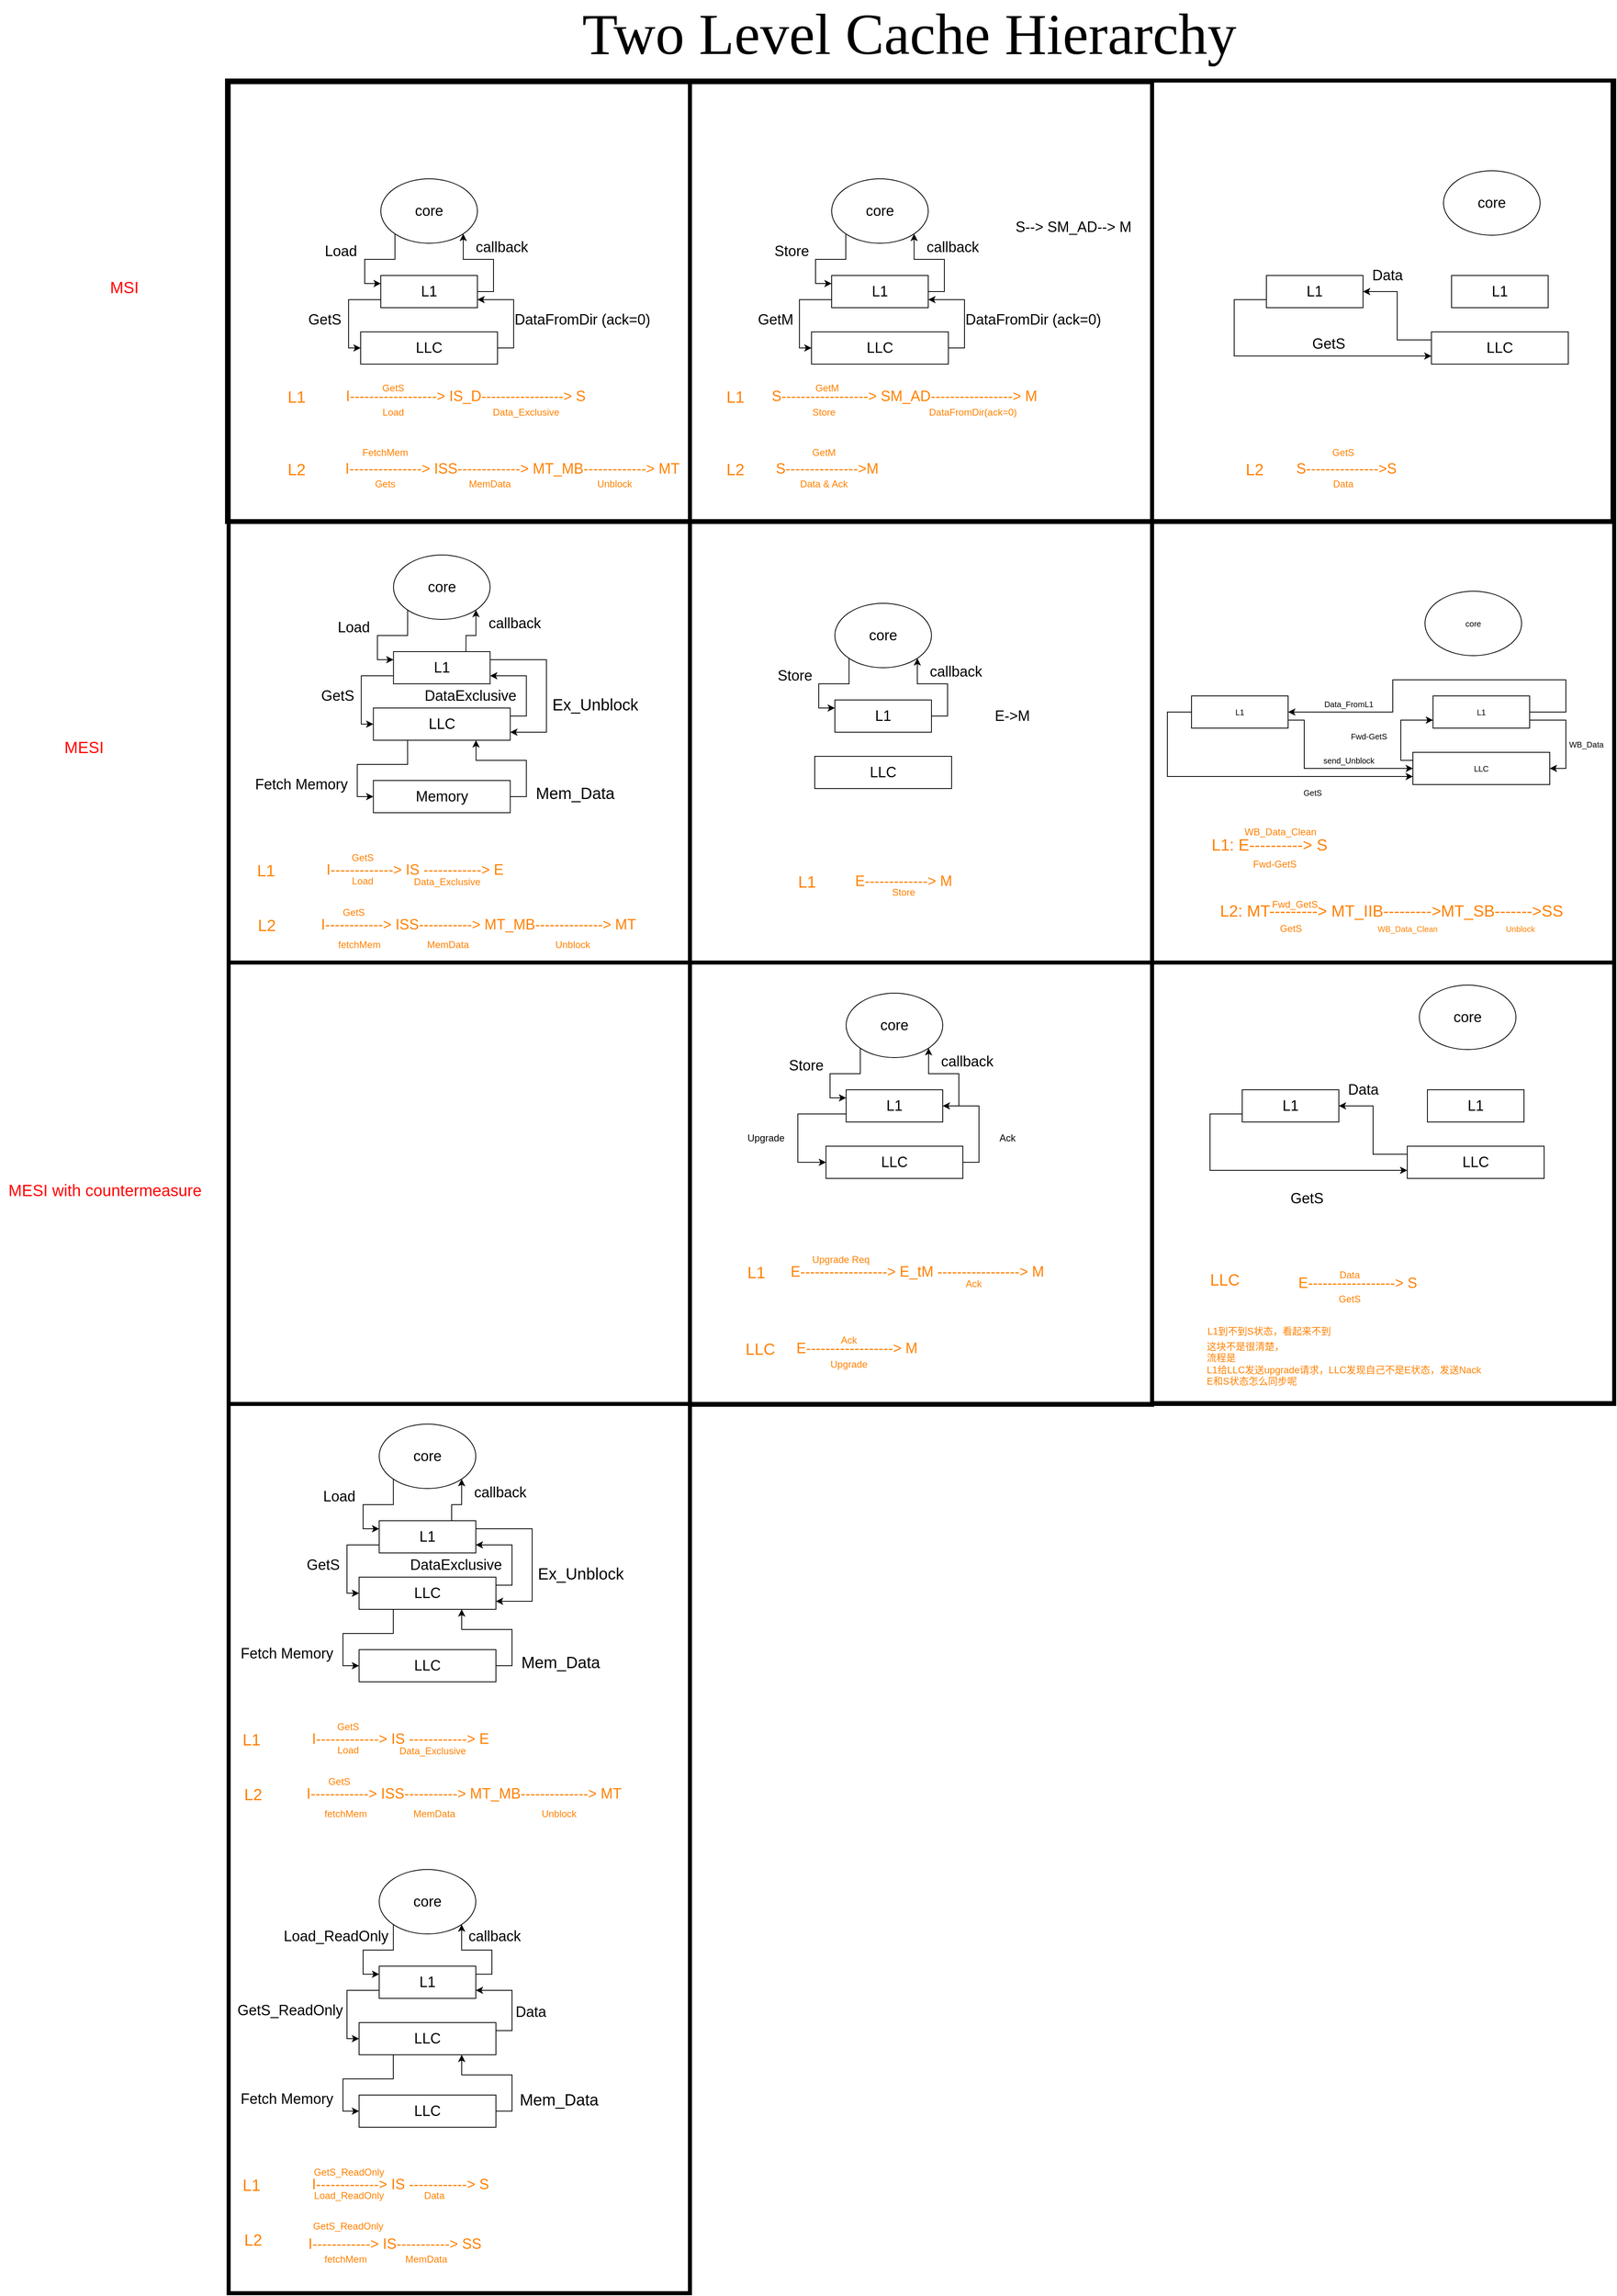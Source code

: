 <mxfile version="16.1.0" type="github" pages="2">
  <diagram id="6G9HCoJTXRIu4c-0Yo63" name="Page-1">
    <mxGraphModel dx="3133" dy="2298" grid="0" gridSize="10" guides="1" tooltips="1" connect="1" arrows="1" fold="1" page="1" pageScale="1" pageWidth="827" pageHeight="1169" math="0" shadow="0">
      <root>
        <mxCell id="0" />
        <mxCell id="1" parent="0" />
        <mxCell id="ss6imjsRlkiccTZYziNr-184" value="" style="rounded=0;whiteSpace=wrap;html=1;fontSize=12;fontColor=#FF8000;align=left;strokeWidth=5;fillColor=none;" parent="1" vertex="1">
          <mxGeometry x="-349" y="1133" width="1721" height="548" as="geometry" />
        </mxCell>
        <mxCell id="ss6imjsRlkiccTZYziNr-183" value="" style="rounded=0;whiteSpace=wrap;html=1;fontSize=12;fontColor=#FF8000;align=left;strokeWidth=5;fillColor=none;" parent="1" vertex="1">
          <mxGeometry x="-349" y="585" width="1721" height="548" as="geometry" />
        </mxCell>
        <mxCell id="ss6imjsRlkiccTZYziNr-180" value="" style="rounded=0;whiteSpace=wrap;html=1;fontSize=12;fontColor=#FF8000;align=left;strokeWidth=5;fillColor=none;" parent="1" vertex="1">
          <mxGeometry x="224" y="40" width="574" height="1642" as="geometry" />
        </mxCell>
        <mxCell id="ss6imjsRlkiccTZYziNr-182" value="" style="rounded=0;whiteSpace=wrap;html=1;fontSize=12;fontColor=#FF8000;align=left;strokeWidth=5;fillColor=none;" parent="1" vertex="1">
          <mxGeometry x="-351" y="38" width="1721" height="548" as="geometry" />
        </mxCell>
        <mxCell id="ss6imjsRlkiccTZYziNr-181" value="" style="rounded=0;whiteSpace=wrap;html=1;fontSize=12;fontColor=#FF8000;align=left;strokeWidth=5;fillColor=none;" parent="1" vertex="1">
          <mxGeometry x="798" y="38" width="574" height="1642" as="geometry" />
        </mxCell>
        <mxCell id="ss6imjsRlkiccTZYziNr-179" value="" style="rounded=0;whiteSpace=wrap;html=1;fontSize=12;fontColor=#FF8000;align=left;strokeWidth=5;fillColor=none;" parent="1" vertex="1">
          <mxGeometry x="-349" y="40" width="573" height="2745" as="geometry" />
        </mxCell>
        <mxCell id="-TqONQY60ksFpiLHSI3q-1" value="&lt;font style=&quot;font-size: 20px&quot; color=&quot;#ff0000&quot;&gt;MSI&lt;/font&gt;" style="text;html=1;align=center;verticalAlign=middle;resizable=0;points=[];autosize=1;strokeColor=none;fillColor=none;" parent="1" vertex="1">
          <mxGeometry x="-504" y="284" width="50" height="20" as="geometry" />
        </mxCell>
        <mxCell id="-TqONQY60ksFpiLHSI3q-2" value="&lt;font style=&quot;font-size: 72px&quot; face=&quot;Times New Roman&quot;&gt;Two Level Cache Hierarchy&lt;/font&gt;" style="text;html=1;align=center;verticalAlign=middle;resizable=0;points=[];autosize=1;strokeColor=none;fillColor=none;" parent="1" vertex="1">
          <mxGeometry x="84" y="-38" width="823" height="38" as="geometry" />
        </mxCell>
        <mxCell id="-TqONQY60ksFpiLHSI3q-8" style="edgeStyle=orthogonalEdgeStyle;rounded=0;orthogonalLoop=1;jettySize=auto;html=1;exitX=0;exitY=0.75;exitDx=0;exitDy=0;entryX=0;entryY=0.5;entryDx=0;entryDy=0;fontSize=18;" parent="1" source="-TqONQY60ksFpiLHSI3q-3" target="-TqONQY60ksFpiLHSI3q-5" edge="1">
          <mxGeometry relative="1" as="geometry">
            <Array as="points">
              <mxPoint x="-200" y="310" />
              <mxPoint x="-200" y="370" />
            </Array>
          </mxGeometry>
        </mxCell>
        <mxCell id="-TqONQY60ksFpiLHSI3q-12" style="edgeStyle=orthogonalEdgeStyle;rounded=0;orthogonalLoop=1;jettySize=auto;html=1;exitX=1;exitY=0.5;exitDx=0;exitDy=0;entryX=1;entryY=1;entryDx=0;entryDy=0;fontSize=18;" parent="1" source="-TqONQY60ksFpiLHSI3q-3" target="-TqONQY60ksFpiLHSI3q-4" edge="1">
          <mxGeometry relative="1" as="geometry" />
        </mxCell>
        <mxCell id="-TqONQY60ksFpiLHSI3q-3" value="L1" style="rounded=0;whiteSpace=wrap;html=1;fontSize=18;" parent="1" vertex="1">
          <mxGeometry x="-160" y="280" width="120" height="40" as="geometry" />
        </mxCell>
        <mxCell id="-TqONQY60ksFpiLHSI3q-6" style="edgeStyle=orthogonalEdgeStyle;rounded=0;orthogonalLoop=1;jettySize=auto;html=1;exitX=0;exitY=1;exitDx=0;exitDy=0;entryX=0;entryY=0.25;entryDx=0;entryDy=0;fontSize=18;" parent="1" source="-TqONQY60ksFpiLHSI3q-4" target="-TqONQY60ksFpiLHSI3q-3" edge="1">
          <mxGeometry relative="1" as="geometry" />
        </mxCell>
        <mxCell id="-TqONQY60ksFpiLHSI3q-4" value="core" style="ellipse;whiteSpace=wrap;html=1;fontSize=18;" parent="1" vertex="1">
          <mxGeometry x="-160" y="160" width="120" height="80" as="geometry" />
        </mxCell>
        <mxCell id="-TqONQY60ksFpiLHSI3q-10" style="edgeStyle=orthogonalEdgeStyle;rounded=0;orthogonalLoop=1;jettySize=auto;html=1;exitX=1;exitY=0.5;exitDx=0;exitDy=0;entryX=1;entryY=0.75;entryDx=0;entryDy=0;fontSize=18;" parent="1" source="-TqONQY60ksFpiLHSI3q-5" target="-TqONQY60ksFpiLHSI3q-3" edge="1">
          <mxGeometry relative="1" as="geometry" />
        </mxCell>
        <mxCell id="-TqONQY60ksFpiLHSI3q-5" value="LLC" style="rounded=0;whiteSpace=wrap;html=1;fontSize=18;" parent="1" vertex="1">
          <mxGeometry x="-185" y="350" width="170" height="40" as="geometry" />
        </mxCell>
        <mxCell id="-TqONQY60ksFpiLHSI3q-7" value="Load" style="text;html=1;align=center;verticalAlign=middle;resizable=0;points=[];autosize=1;strokeColor=none;fillColor=none;fontSize=18;" parent="1" vertex="1">
          <mxGeometry x="-240" y="235" width="60" height="30" as="geometry" />
        </mxCell>
        <mxCell id="-TqONQY60ksFpiLHSI3q-9" value="GetS" style="text;html=1;align=center;verticalAlign=middle;resizable=0;points=[];autosize=1;strokeColor=none;fillColor=none;fontSize=18;" parent="1" vertex="1">
          <mxGeometry x="-260" y="320" width="60" height="30" as="geometry" />
        </mxCell>
        <mxCell id="-TqONQY60ksFpiLHSI3q-11" value="DataFromDir (ack=0)" style="text;html=1;align=center;verticalAlign=middle;resizable=0;points=[];autosize=1;strokeColor=none;fillColor=none;fontSize=18;" parent="1" vertex="1">
          <mxGeometry y="320" width="180" height="30" as="geometry" />
        </mxCell>
        <mxCell id="-TqONQY60ksFpiLHSI3q-13" value="callback" style="text;html=1;align=center;verticalAlign=middle;resizable=0;points=[];autosize=1;strokeColor=none;fillColor=none;fontSize=18;" parent="1" vertex="1">
          <mxGeometry x="-50" y="230" width="80" height="30" as="geometry" />
        </mxCell>
        <mxCell id="-TqONQY60ksFpiLHSI3q-16" style="edgeStyle=orthogonalEdgeStyle;rounded=0;orthogonalLoop=1;jettySize=auto;html=1;exitX=0;exitY=0.75;exitDx=0;exitDy=0;entryX=0;entryY=0.5;entryDx=0;entryDy=0;fontSize=18;" parent="1" source="-TqONQY60ksFpiLHSI3q-18" target="-TqONQY60ksFpiLHSI3q-22" edge="1">
          <mxGeometry relative="1" as="geometry">
            <Array as="points">
              <mxPoint x="360" y="310" />
              <mxPoint x="360" y="370" />
            </Array>
          </mxGeometry>
        </mxCell>
        <mxCell id="-TqONQY60ksFpiLHSI3q-17" style="edgeStyle=orthogonalEdgeStyle;rounded=0;orthogonalLoop=1;jettySize=auto;html=1;exitX=1;exitY=0.5;exitDx=0;exitDy=0;entryX=1;entryY=1;entryDx=0;entryDy=0;fontSize=18;" parent="1" source="-TqONQY60ksFpiLHSI3q-18" target="-TqONQY60ksFpiLHSI3q-20" edge="1">
          <mxGeometry relative="1" as="geometry" />
        </mxCell>
        <mxCell id="-TqONQY60ksFpiLHSI3q-18" value="L1" style="rounded=0;whiteSpace=wrap;html=1;fontSize=18;" parent="1" vertex="1">
          <mxGeometry x="400" y="280" width="120" height="40" as="geometry" />
        </mxCell>
        <mxCell id="-TqONQY60ksFpiLHSI3q-19" style="edgeStyle=orthogonalEdgeStyle;rounded=0;orthogonalLoop=1;jettySize=auto;html=1;exitX=0;exitY=1;exitDx=0;exitDy=0;entryX=0;entryY=0.25;entryDx=0;entryDy=0;fontSize=18;" parent="1" source="-TqONQY60ksFpiLHSI3q-20" target="-TqONQY60ksFpiLHSI3q-18" edge="1">
          <mxGeometry relative="1" as="geometry" />
        </mxCell>
        <mxCell id="-TqONQY60ksFpiLHSI3q-20" value="core" style="ellipse;whiteSpace=wrap;html=1;fontSize=18;" parent="1" vertex="1">
          <mxGeometry x="400" y="160" width="120" height="80" as="geometry" />
        </mxCell>
        <mxCell id="-TqONQY60ksFpiLHSI3q-21" style="edgeStyle=orthogonalEdgeStyle;rounded=0;orthogonalLoop=1;jettySize=auto;html=1;exitX=1;exitY=0.5;exitDx=0;exitDy=0;entryX=1;entryY=0.75;entryDx=0;entryDy=0;fontSize=18;" parent="1" source="-TqONQY60ksFpiLHSI3q-22" target="-TqONQY60ksFpiLHSI3q-18" edge="1">
          <mxGeometry relative="1" as="geometry" />
        </mxCell>
        <mxCell id="-TqONQY60ksFpiLHSI3q-22" value="LLC" style="rounded=0;whiteSpace=wrap;html=1;fontSize=18;" parent="1" vertex="1">
          <mxGeometry x="375" y="350" width="170" height="40" as="geometry" />
        </mxCell>
        <mxCell id="-TqONQY60ksFpiLHSI3q-23" value="Store" style="text;html=1;align=center;verticalAlign=middle;resizable=0;points=[];autosize=1;strokeColor=none;fillColor=none;fontSize=18;" parent="1" vertex="1">
          <mxGeometry x="320" y="235" width="60" height="30" as="geometry" />
        </mxCell>
        <mxCell id="-TqONQY60ksFpiLHSI3q-24" value="GetM" style="text;html=1;align=center;verticalAlign=middle;resizable=0;points=[];autosize=1;strokeColor=none;fillColor=none;fontSize=18;" parent="1" vertex="1">
          <mxGeometry x="300" y="320" width="60" height="30" as="geometry" />
        </mxCell>
        <mxCell id="-TqONQY60ksFpiLHSI3q-25" value="DataFromDir (ack=0)" style="text;html=1;align=center;verticalAlign=middle;resizable=0;points=[];autosize=1;strokeColor=none;fillColor=none;fontSize=18;" parent="1" vertex="1">
          <mxGeometry x="560" y="320" width="180" height="30" as="geometry" />
        </mxCell>
        <mxCell id="-TqONQY60ksFpiLHSI3q-26" value="callback" style="text;html=1;align=center;verticalAlign=middle;resizable=0;points=[];autosize=1;strokeColor=none;fillColor=none;fontSize=18;" parent="1" vertex="1">
          <mxGeometry x="510" y="230" width="80" height="30" as="geometry" />
        </mxCell>
        <mxCell id="-TqONQY60ksFpiLHSI3q-27" value="S--&amp;gt; SM_AD--&amp;gt; M" style="text;html=1;align=center;verticalAlign=middle;resizable=0;points=[];autosize=1;strokeColor=none;fillColor=none;fontSize=18;" parent="1" vertex="1">
          <mxGeometry x="620" y="205" width="160" height="30" as="geometry" />
        </mxCell>
        <mxCell id="-TqONQY60ksFpiLHSI3q-41" style="edgeStyle=orthogonalEdgeStyle;rounded=0;orthogonalLoop=1;jettySize=auto;html=1;exitX=0;exitY=0.75;exitDx=0;exitDy=0;entryX=0;entryY=0.75;entryDx=0;entryDy=0;fontSize=18;" parent="1" source="-TqONQY60ksFpiLHSI3q-43" target="-TqONQY60ksFpiLHSI3q-47" edge="1">
          <mxGeometry relative="1" as="geometry">
            <Array as="points">
              <mxPoint x="900" y="310" />
              <mxPoint x="900" y="380" />
            </Array>
          </mxGeometry>
        </mxCell>
        <mxCell id="-TqONQY60ksFpiLHSI3q-43" value="L1" style="rounded=0;whiteSpace=wrap;html=1;fontSize=18;" parent="1" vertex="1">
          <mxGeometry x="940" y="280" width="120" height="40" as="geometry" />
        </mxCell>
        <mxCell id="-TqONQY60ksFpiLHSI3q-59" style="edgeStyle=orthogonalEdgeStyle;rounded=0;orthogonalLoop=1;jettySize=auto;html=1;exitX=0;exitY=0.25;exitDx=0;exitDy=0;entryX=1;entryY=0.5;entryDx=0;entryDy=0;fontSize=18;" parent="1" source="-TqONQY60ksFpiLHSI3q-47" target="-TqONQY60ksFpiLHSI3q-43" edge="1">
          <mxGeometry relative="1" as="geometry" />
        </mxCell>
        <mxCell id="-TqONQY60ksFpiLHSI3q-47" value="LLC" style="rounded=0;whiteSpace=wrap;html=1;fontSize=18;" parent="1" vertex="1">
          <mxGeometry x="1145" y="350" width="170" height="40" as="geometry" />
        </mxCell>
        <mxCell id="-TqONQY60ksFpiLHSI3q-49" value="GetS" style="text;html=1;align=center;verticalAlign=middle;resizable=0;points=[];autosize=1;strokeColor=none;fillColor=none;fontSize=18;" parent="1" vertex="1">
          <mxGeometry x="987" y="350" width="60" height="30" as="geometry" />
        </mxCell>
        <mxCell id="-TqONQY60ksFpiLHSI3q-54" value="core" style="ellipse;whiteSpace=wrap;html=1;fontSize=18;" parent="1" vertex="1">
          <mxGeometry x="1160" y="150" width="120" height="80" as="geometry" />
        </mxCell>
        <mxCell id="-TqONQY60ksFpiLHSI3q-55" value="L1" style="rounded=0;whiteSpace=wrap;html=1;fontSize=18;" parent="1" vertex="1">
          <mxGeometry x="1170" y="280" width="120" height="40" as="geometry" />
        </mxCell>
        <mxCell id="-TqONQY60ksFpiLHSI3q-60" value="Data" style="text;html=1;align=center;verticalAlign=middle;resizable=0;points=[];autosize=1;strokeColor=none;fillColor=none;fontSize=18;" parent="1" vertex="1">
          <mxGeometry x="1065" y="265" width="50" height="30" as="geometry" />
        </mxCell>
        <mxCell id="-TqONQY60ksFpiLHSI3q-61" value="&lt;font style=&quot;font-size: 20px&quot; color=&quot;#ff0000&quot;&gt;MESI&lt;/font&gt;" style="text;html=1;align=center;verticalAlign=middle;resizable=0;points=[];autosize=1;strokeColor=none;fillColor=none;" parent="1" vertex="1">
          <mxGeometry x="-559" y="855" width="60" height="20" as="geometry" />
        </mxCell>
        <mxCell id="-TqONQY60ksFpiLHSI3q-62" style="edgeStyle=orthogonalEdgeStyle;rounded=0;orthogonalLoop=1;jettySize=auto;html=1;exitX=0;exitY=0.75;exitDx=0;exitDy=0;entryX=0;entryY=0.5;entryDx=0;entryDy=0;fontSize=18;" parent="1" source="-TqONQY60ksFpiLHSI3q-64" target="-TqONQY60ksFpiLHSI3q-68" edge="1">
          <mxGeometry relative="1" as="geometry">
            <Array as="points">
              <mxPoint x="-184.25" y="777" />
              <mxPoint x="-184.25" y="837" />
            </Array>
          </mxGeometry>
        </mxCell>
        <mxCell id="-TqONQY60ksFpiLHSI3q-63" style="edgeStyle=orthogonalEdgeStyle;rounded=0;orthogonalLoop=1;jettySize=auto;html=1;exitX=0.75;exitY=0;exitDx=0;exitDy=0;entryX=1;entryY=1;entryDx=0;entryDy=0;fontSize=18;" parent="1" source="-TqONQY60ksFpiLHSI3q-64" target="-TqONQY60ksFpiLHSI3q-66" edge="1">
          <mxGeometry relative="1" as="geometry" />
        </mxCell>
        <mxCell id="-TqONQY60ksFpiLHSI3q-104" style="edgeStyle=orthogonalEdgeStyle;rounded=0;orthogonalLoop=1;jettySize=auto;html=1;entryX=1;entryY=0.75;entryDx=0;entryDy=0;fontSize=20;fontColor=#000000;" parent="1" target="-TqONQY60ksFpiLHSI3q-68" edge="1">
          <mxGeometry relative="1" as="geometry">
            <mxPoint x="-24.25" y="757" as="sourcePoint" />
            <Array as="points">
              <mxPoint x="-24.25" y="757" />
              <mxPoint x="45.75" y="757" />
              <mxPoint x="45.75" y="847" />
            </Array>
          </mxGeometry>
        </mxCell>
        <mxCell id="-TqONQY60ksFpiLHSI3q-64" value="L1" style="rounded=0;whiteSpace=wrap;html=1;fontSize=18;" parent="1" vertex="1">
          <mxGeometry x="-144.25" y="747" width="120" height="40" as="geometry" />
        </mxCell>
        <mxCell id="-TqONQY60ksFpiLHSI3q-65" style="edgeStyle=orthogonalEdgeStyle;rounded=0;orthogonalLoop=1;jettySize=auto;html=1;exitX=0;exitY=1;exitDx=0;exitDy=0;entryX=0;entryY=0.25;entryDx=0;entryDy=0;fontSize=18;" parent="1" source="-TqONQY60ksFpiLHSI3q-66" target="-TqONQY60ksFpiLHSI3q-64" edge="1">
          <mxGeometry relative="1" as="geometry" />
        </mxCell>
        <mxCell id="-TqONQY60ksFpiLHSI3q-66" value="core" style="ellipse;whiteSpace=wrap;html=1;fontSize=18;" parent="1" vertex="1">
          <mxGeometry x="-144.25" y="627" width="120" height="80" as="geometry" />
        </mxCell>
        <mxCell id="-TqONQY60ksFpiLHSI3q-67" style="edgeStyle=orthogonalEdgeStyle;rounded=0;orthogonalLoop=1;jettySize=auto;html=1;exitX=1;exitY=0.25;exitDx=0;exitDy=0;entryX=1;entryY=0.75;entryDx=0;entryDy=0;fontSize=18;" parent="1" source="-TqONQY60ksFpiLHSI3q-68" target="-TqONQY60ksFpiLHSI3q-64" edge="1">
          <mxGeometry relative="1" as="geometry" />
        </mxCell>
        <mxCell id="-TqONQY60ksFpiLHSI3q-98" style="edgeStyle=orthogonalEdgeStyle;rounded=0;orthogonalLoop=1;jettySize=auto;html=1;exitX=0.25;exitY=1;exitDx=0;exitDy=0;entryX=0;entryY=0.5;entryDx=0;entryDy=0;fontSize=20;fontColor=#FF0000;" parent="1" source="-TqONQY60ksFpiLHSI3q-68" target="-TqONQY60ksFpiLHSI3q-97" edge="1">
          <mxGeometry relative="1" as="geometry">
            <Array as="points">
              <mxPoint x="-126.25" y="887" />
              <mxPoint x="-189.25" y="887" />
              <mxPoint x="-189.25" y="927" />
            </Array>
          </mxGeometry>
        </mxCell>
        <mxCell id="-TqONQY60ksFpiLHSI3q-68" value="LLC" style="rounded=0;whiteSpace=wrap;html=1;fontSize=18;" parent="1" vertex="1">
          <mxGeometry x="-169.25" y="817" width="170" height="40" as="geometry" />
        </mxCell>
        <mxCell id="-TqONQY60ksFpiLHSI3q-69" value="Load" style="text;html=1;align=center;verticalAlign=middle;resizable=0;points=[];autosize=1;strokeColor=none;fillColor=none;fontSize=18;" parent="1" vertex="1">
          <mxGeometry x="-224.25" y="702" width="60" height="30" as="geometry" />
        </mxCell>
        <mxCell id="-TqONQY60ksFpiLHSI3q-70" value="GetS" style="text;html=1;align=center;verticalAlign=middle;resizable=0;points=[];autosize=1;strokeColor=none;fillColor=none;fontSize=18;" parent="1" vertex="1">
          <mxGeometry x="-244.25" y="787" width="60" height="30" as="geometry" />
        </mxCell>
        <mxCell id="-TqONQY60ksFpiLHSI3q-71" value="DataExclusive" style="text;html=1;align=center;verticalAlign=middle;resizable=0;points=[];autosize=1;strokeColor=none;fillColor=none;fontSize=18;" parent="1" vertex="1">
          <mxGeometry x="-114.25" y="787" width="130" height="30" as="geometry" />
        </mxCell>
        <mxCell id="-TqONQY60ksFpiLHSI3q-72" value="callback" style="text;html=1;align=center;verticalAlign=middle;resizable=0;points=[];autosize=1;strokeColor=none;fillColor=none;fontSize=18;" parent="1" vertex="1">
          <mxGeometry x="-34.25" y="697" width="80" height="30" as="geometry" />
        </mxCell>
        <mxCell id="-TqONQY60ksFpiLHSI3q-73" value="I------------&amp;gt; ISS-----------&amp;gt; MT_MB--------------&amp;gt; MT" style="text;html=1;align=center;verticalAlign=middle;resizable=0;points=[];autosize=1;strokeColor=none;fillColor=none;fontSize=18;fontColor=#FF8000;" parent="1" vertex="1">
          <mxGeometry x="-244.25" y="1071" width="410" height="30" as="geometry" />
        </mxCell>
        <mxCell id="-TqONQY60ksFpiLHSI3q-75" style="edgeStyle=orthogonalEdgeStyle;rounded=0;orthogonalLoop=1;jettySize=auto;html=1;exitX=1;exitY=0.5;exitDx=0;exitDy=0;entryX=1;entryY=1;entryDx=0;entryDy=0;fontSize=18;" parent="1" source="-TqONQY60ksFpiLHSI3q-76" target="-TqONQY60ksFpiLHSI3q-78" edge="1">
          <mxGeometry relative="1" as="geometry" />
        </mxCell>
        <mxCell id="-TqONQY60ksFpiLHSI3q-76" value="L1" style="rounded=0;whiteSpace=wrap;html=1;fontSize=18;" parent="1" vertex="1">
          <mxGeometry x="404" y="807" width="120" height="40" as="geometry" />
        </mxCell>
        <mxCell id="-TqONQY60ksFpiLHSI3q-77" style="edgeStyle=orthogonalEdgeStyle;rounded=0;orthogonalLoop=1;jettySize=auto;html=1;exitX=0;exitY=1;exitDx=0;exitDy=0;entryX=0;entryY=0.25;entryDx=0;entryDy=0;fontSize=18;" parent="1" source="-TqONQY60ksFpiLHSI3q-78" target="-TqONQY60ksFpiLHSI3q-76" edge="1">
          <mxGeometry relative="1" as="geometry" />
        </mxCell>
        <mxCell id="-TqONQY60ksFpiLHSI3q-78" value="core" style="ellipse;whiteSpace=wrap;html=1;fontSize=18;" parent="1" vertex="1">
          <mxGeometry x="404" y="687" width="120" height="80" as="geometry" />
        </mxCell>
        <mxCell id="-TqONQY60ksFpiLHSI3q-80" value="LLC" style="rounded=0;whiteSpace=wrap;html=1;fontSize=18;" parent="1" vertex="1">
          <mxGeometry x="379" y="877" width="170" height="40" as="geometry" />
        </mxCell>
        <mxCell id="-TqONQY60ksFpiLHSI3q-81" value="Store" style="text;html=1;align=center;verticalAlign=middle;resizable=0;points=[];autosize=1;strokeColor=none;fillColor=none;fontSize=18;" parent="1" vertex="1">
          <mxGeometry x="324" y="762" width="60" height="30" as="geometry" />
        </mxCell>
        <mxCell id="-TqONQY60ksFpiLHSI3q-84" value="callback" style="text;html=1;align=center;verticalAlign=middle;resizable=0;points=[];autosize=1;strokeColor=none;fillColor=none;fontSize=18;" parent="1" vertex="1">
          <mxGeometry x="514" y="757" width="80" height="30" as="geometry" />
        </mxCell>
        <mxCell id="-TqONQY60ksFpiLHSI3q-85" value="E-&amp;gt;M" style="text;html=1;align=center;verticalAlign=middle;resizable=0;points=[];autosize=1;strokeColor=none;fillColor=none;fontSize=18;" parent="1" vertex="1">
          <mxGeometry x="594" y="812" width="60" height="30" as="geometry" />
        </mxCell>
        <mxCell id="-TqONQY60ksFpiLHSI3q-88" style="edgeStyle=orthogonalEdgeStyle;rounded=0;orthogonalLoop=1;jettySize=auto;html=1;exitX=0;exitY=0.5;exitDx=0;exitDy=0;entryX=0;entryY=0.75;entryDx=0;entryDy=0;fontSize=10;" parent="1" source="-TqONQY60ksFpiLHSI3q-89" target="-TqONQY60ksFpiLHSI3q-91" edge="1">
          <mxGeometry relative="1" as="geometry">
            <Array as="points">
              <mxPoint x="817" y="822" />
              <mxPoint x="817" y="902" />
            </Array>
          </mxGeometry>
        </mxCell>
        <mxCell id="-TqONQY60ksFpiLHSI3q-120" style="edgeStyle=orthogonalEdgeStyle;rounded=0;orthogonalLoop=1;jettySize=auto;html=1;exitX=1;exitY=0.75;exitDx=0;exitDy=0;entryX=0;entryY=0.5;entryDx=0;entryDy=0;fontSize=10;fontColor=#000000;" parent="1" source="-TqONQY60ksFpiLHSI3q-89" target="-TqONQY60ksFpiLHSI3q-91" edge="1">
          <mxGeometry relative="1" as="geometry">
            <Array as="points">
              <mxPoint x="987" y="832" />
              <mxPoint x="987" y="892" />
            </Array>
          </mxGeometry>
        </mxCell>
        <mxCell id="-TqONQY60ksFpiLHSI3q-89" value="L1" style="rounded=0;whiteSpace=wrap;html=1;fontSize=10;" parent="1" vertex="1">
          <mxGeometry x="847" y="802" width="120" height="40" as="geometry" />
        </mxCell>
        <mxCell id="-TqONQY60ksFpiLHSI3q-115" style="edgeStyle=orthogonalEdgeStyle;rounded=0;orthogonalLoop=1;jettySize=auto;html=1;exitX=0;exitY=0.25;exitDx=0;exitDy=0;entryX=0;entryY=0.75;entryDx=0;entryDy=0;fontSize=10;fontColor=#000000;" parent="1" source="-TqONQY60ksFpiLHSI3q-91" target="-TqONQY60ksFpiLHSI3q-95" edge="1">
          <mxGeometry relative="1" as="geometry">
            <Array as="points">
              <mxPoint x="1107" y="882" />
              <mxPoint x="1107" y="832" />
            </Array>
          </mxGeometry>
        </mxCell>
        <mxCell id="-TqONQY60ksFpiLHSI3q-91" value="LLC" style="rounded=0;whiteSpace=wrap;html=1;fontSize=10;" parent="1" vertex="1">
          <mxGeometry x="1122" y="872" width="170" height="40" as="geometry" />
        </mxCell>
        <mxCell id="-TqONQY60ksFpiLHSI3q-92" value="GetS" style="text;html=1;align=center;verticalAlign=middle;resizable=0;points=[];autosize=1;strokeColor=none;fillColor=none;fontSize=10;" parent="1" vertex="1">
          <mxGeometry x="977" y="912" width="40" height="20" as="geometry" />
        </mxCell>
        <mxCell id="-TqONQY60ksFpiLHSI3q-94" value="core" style="ellipse;whiteSpace=wrap;html=1;fontSize=10;" parent="1" vertex="1">
          <mxGeometry x="1137" y="672" width="120" height="80" as="geometry" />
        </mxCell>
        <mxCell id="-TqONQY60ksFpiLHSI3q-117" style="edgeStyle=orthogonalEdgeStyle;rounded=0;orthogonalLoop=1;jettySize=auto;html=1;exitX=1;exitY=0.5;exitDx=0;exitDy=0;entryX=1;entryY=0.5;entryDx=0;entryDy=0;fontSize=10;fontColor=#000000;entryPerimeter=0;" parent="1" source="-TqONQY60ksFpiLHSI3q-95" target="-TqONQY60ksFpiLHSI3q-89" edge="1">
          <mxGeometry relative="1" as="geometry">
            <mxPoint x="1272" y="822" as="sourcePoint" />
            <mxPoint x="1042" y="822" as="targetPoint" />
            <Array as="points">
              <mxPoint x="1312" y="822" />
              <mxPoint x="1312" y="782" />
              <mxPoint x="1097" y="782" />
              <mxPoint x="1097" y="822" />
            </Array>
          </mxGeometry>
        </mxCell>
        <mxCell id="-TqONQY60ksFpiLHSI3q-118" style="edgeStyle=orthogonalEdgeStyle;rounded=0;orthogonalLoop=1;jettySize=auto;html=1;entryX=1;entryY=0.5;entryDx=0;entryDy=0;fontSize=10;fontColor=#000000;exitX=1;exitY=0.75;exitDx=0;exitDy=0;" parent="1" source="-TqONQY60ksFpiLHSI3q-95" target="-TqONQY60ksFpiLHSI3q-91" edge="1">
          <mxGeometry relative="1" as="geometry">
            <mxPoint x="1397" y="882" as="sourcePoint" />
          </mxGeometry>
        </mxCell>
        <mxCell id="-TqONQY60ksFpiLHSI3q-95" value="L1" style="rounded=0;whiteSpace=wrap;html=1;fontSize=10;" parent="1" vertex="1">
          <mxGeometry x="1147" y="802" width="120" height="40" as="geometry" />
        </mxCell>
        <mxCell id="-TqONQY60ksFpiLHSI3q-96" value="Data_FromL1" style="text;html=1;align=center;verticalAlign=middle;resizable=0;points=[];autosize=1;strokeColor=none;fillColor=none;fontSize=10;" parent="1" vertex="1">
          <mxGeometry x="997" y="802" width="90" height="20" as="geometry" />
        </mxCell>
        <mxCell id="-TqONQY60ksFpiLHSI3q-101" style="edgeStyle=orthogonalEdgeStyle;rounded=0;orthogonalLoop=1;jettySize=auto;html=1;exitX=1;exitY=0.5;exitDx=0;exitDy=0;entryX=0.75;entryY=1;entryDx=0;entryDy=0;fontSize=20;fontColor=#FF0000;" parent="1" source="-TqONQY60ksFpiLHSI3q-97" target="-TqONQY60ksFpiLHSI3q-68" edge="1">
          <mxGeometry relative="1" as="geometry" />
        </mxCell>
        <mxCell id="-TqONQY60ksFpiLHSI3q-97" value="Memory" style="rounded=0;whiteSpace=wrap;html=1;fontSize=18;" parent="1" vertex="1">
          <mxGeometry x="-169.25" y="907" width="170" height="40" as="geometry" />
        </mxCell>
        <mxCell id="-TqONQY60ksFpiLHSI3q-100" value="Fetch Memory" style="text;html=1;align=center;verticalAlign=middle;resizable=0;points=[];autosize=1;strokeColor=none;fillColor=none;fontSize=18;" parent="1" vertex="1">
          <mxGeometry x="-324.25" y="897" width="130" height="30" as="geometry" />
        </mxCell>
        <mxCell id="-TqONQY60ksFpiLHSI3q-103" value="&lt;font color=&quot;#000000&quot;&gt;Mem_Data&lt;/font&gt;" style="text;html=1;align=center;verticalAlign=middle;resizable=0;points=[];autosize=1;strokeColor=none;fillColor=none;fontSize=20;fontColor=#FF0000;" parent="1" vertex="1">
          <mxGeometry x="25.75" y="907" width="110" height="30" as="geometry" />
        </mxCell>
        <mxCell id="-TqONQY60ksFpiLHSI3q-105" value="Ex_Unblock" style="text;html=1;align=center;verticalAlign=middle;resizable=0;points=[];autosize=1;strokeColor=none;fillColor=none;fontSize=20;fontColor=#000000;" parent="1" vertex="1">
          <mxGeometry x="45.75" y="797" width="120" height="30" as="geometry" />
        </mxCell>
        <mxCell id="-TqONQY60ksFpiLHSI3q-106" value="fetchMem" style="text;html=1;align=center;verticalAlign=middle;resizable=0;points=[];autosize=1;strokeColor=none;fillColor=none;fontSize=12;fontColor=#FF8000;" parent="1" vertex="1">
          <mxGeometry x="-221.75" y="1101" width="70" height="20" as="geometry" />
        </mxCell>
        <mxCell id="-TqONQY60ksFpiLHSI3q-107" value="MemData" style="text;html=1;align=center;verticalAlign=middle;resizable=0;points=[];autosize=1;strokeColor=none;fillColor=none;fontSize=12;fontColor=#FF8000;" parent="1" vertex="1">
          <mxGeometry x="-111.75" y="1101" width="70" height="20" as="geometry" />
        </mxCell>
        <mxCell id="-TqONQY60ksFpiLHSI3q-108" value="Unblock" style="text;html=1;align=center;verticalAlign=middle;resizable=0;points=[];autosize=1;strokeColor=none;fillColor=none;fontSize=12;fontColor=#FF8000;" parent="1" vertex="1">
          <mxGeometry x="48.25" y="1101" width="60" height="20" as="geometry" />
        </mxCell>
        <mxCell id="-TqONQY60ksFpiLHSI3q-109" value="I-------------&amp;gt; IS ------------&amp;gt; E" style="text;html=1;align=center;verticalAlign=middle;resizable=0;points=[];autosize=1;strokeColor=none;fillColor=none;fontSize=18;fontColor=#FF8000;" parent="1" vertex="1">
          <mxGeometry x="-238" y="1003" width="240" height="30" as="geometry" />
        </mxCell>
        <mxCell id="-TqONQY60ksFpiLHSI3q-110" value="&lt;font style=&quot;font-size: 12px&quot;&gt;Load&lt;/font&gt;" style="text;html=1;align=center;verticalAlign=middle;resizable=0;points=[];autosize=1;strokeColor=none;fillColor=none;fontSize=21;fontColor=#FF8000;" parent="1" vertex="1">
          <mxGeometry x="-203" y="1013" width="40" height="30" as="geometry" />
        </mxCell>
        <mxCell id="-TqONQY60ksFpiLHSI3q-111" value="Data_Exclusive" style="text;html=1;align=center;verticalAlign=middle;resizable=0;points=[];autosize=1;strokeColor=none;fillColor=none;fontSize=12;fontColor=#FF8000;" parent="1" vertex="1">
          <mxGeometry x="-128" y="1023" width="100" height="20" as="geometry" />
        </mxCell>
        <mxCell id="-TqONQY60ksFpiLHSI3q-113" value="L2" style="text;html=1;align=center;verticalAlign=middle;resizable=0;points=[];autosize=1;strokeColor=none;fillColor=none;fontSize=20;fontColor=#FF8000;" parent="1" vertex="1">
          <mxGeometry x="-321.75" y="1071" width="40" height="30" as="geometry" />
        </mxCell>
        <mxCell id="-TqONQY60ksFpiLHSI3q-114" value="L1" style="text;html=1;align=center;verticalAlign=middle;resizable=0;points=[];autosize=1;strokeColor=none;fillColor=none;fontSize=20;fontColor=#FF8000;" parent="1" vertex="1">
          <mxGeometry x="-323" y="1003" width="40" height="30" as="geometry" />
        </mxCell>
        <mxCell id="-TqONQY60ksFpiLHSI3q-116" value="Fwd-GetS" style="text;html=1;align=center;verticalAlign=middle;resizable=0;points=[];autosize=1;strokeColor=none;fillColor=none;fontSize=10;fontColor=#000000;" parent="1" vertex="1">
          <mxGeometry x="1032" y="842" width="70" height="20" as="geometry" />
        </mxCell>
        <mxCell id="-TqONQY60ksFpiLHSI3q-119" value="L1: E----------&amp;gt; S" style="text;html=1;align=left;verticalAlign=middle;resizable=0;points=[];autosize=1;strokeColor=none;fillColor=none;fontSize=20;fontColor=#FF8000;" parent="1" vertex="1">
          <mxGeometry x="870" y="971" width="160" height="30" as="geometry" />
        </mxCell>
        <mxCell id="-TqONQY60ksFpiLHSI3q-121" value="send_Unblock" style="text;html=1;align=center;verticalAlign=middle;resizable=0;points=[];autosize=1;strokeColor=none;fillColor=none;fontSize=10;fontColor=#000000;" parent="1" vertex="1">
          <mxGeometry x="997" y="872" width="90" height="20" as="geometry" />
        </mxCell>
        <mxCell id="-TqONQY60ksFpiLHSI3q-123" value="WB_Data_Clean" style="text;html=1;align=center;verticalAlign=middle;resizable=0;points=[];autosize=1;strokeColor=none;fillColor=none;fontSize=10;fontColor=#FF8000;" parent="1" vertex="1">
          <mxGeometry x="1065" y="1081" width="100" height="20" as="geometry" />
        </mxCell>
        <mxCell id="-TqONQY60ksFpiLHSI3q-124" value="Unblock" style="text;html=1;align=center;verticalAlign=middle;resizable=0;points=[];autosize=1;strokeColor=none;fillColor=none;fontSize=10;fontColor=#FF8000;" parent="1" vertex="1">
          <mxGeometry x="1225" y="1081" width="60" height="20" as="geometry" />
        </mxCell>
        <mxCell id="-TqONQY60ksFpiLHSI3q-125" value="WB_Data" style="text;html=1;align=center;verticalAlign=middle;resizable=0;points=[];autosize=1;strokeColor=none;fillColor=none;fontSize=10;fontColor=#000000;" parent="1" vertex="1">
          <mxGeometry x="1302" y="852" width="70" height="20" as="geometry" />
        </mxCell>
        <mxCell id="ss6imjsRlkiccTZYziNr-1" value="&lt;font style=&quot;font-size: 20px&quot; color=&quot;#ff0000&quot;&gt;MESI with countermeasure&lt;/font&gt;" style="text;html=1;align=center;verticalAlign=middle;resizable=0;points=[];autosize=1;strokeColor=none;fillColor=none;" parent="1" vertex="1">
          <mxGeometry x="-633" y="1405" width="260" height="20" as="geometry" />
        </mxCell>
        <mxCell id="ss6imjsRlkiccTZYziNr-2" style="edgeStyle=orthogonalEdgeStyle;rounded=0;orthogonalLoop=1;jettySize=auto;html=1;exitX=1;exitY=0.5;exitDx=0;exitDy=0;entryX=1;entryY=1;entryDx=0;entryDy=0;fontSize=18;" parent="1" source="ss6imjsRlkiccTZYziNr-3" target="ss6imjsRlkiccTZYziNr-5" edge="1">
          <mxGeometry relative="1" as="geometry" />
        </mxCell>
        <mxCell id="ss6imjsRlkiccTZYziNr-11" style="edgeStyle=orthogonalEdgeStyle;rounded=0;orthogonalLoop=1;jettySize=auto;html=1;exitX=0;exitY=0.75;exitDx=0;exitDy=0;entryX=0;entryY=0.5;entryDx=0;entryDy=0;" parent="1" source="ss6imjsRlkiccTZYziNr-3" target="ss6imjsRlkiccTZYziNr-6" edge="1">
          <mxGeometry relative="1" as="geometry">
            <Array as="points">
              <mxPoint x="358" y="1321" />
              <mxPoint x="358" y="1381" />
            </Array>
          </mxGeometry>
        </mxCell>
        <mxCell id="ss6imjsRlkiccTZYziNr-3" value="L1" style="rounded=0;whiteSpace=wrap;html=1;fontSize=18;" parent="1" vertex="1">
          <mxGeometry x="418" y="1291" width="120" height="40" as="geometry" />
        </mxCell>
        <mxCell id="ss6imjsRlkiccTZYziNr-4" style="edgeStyle=orthogonalEdgeStyle;rounded=0;orthogonalLoop=1;jettySize=auto;html=1;exitX=0;exitY=1;exitDx=0;exitDy=0;entryX=0;entryY=0.25;entryDx=0;entryDy=0;fontSize=18;" parent="1" source="ss6imjsRlkiccTZYziNr-5" target="ss6imjsRlkiccTZYziNr-3" edge="1">
          <mxGeometry relative="1" as="geometry" />
        </mxCell>
        <mxCell id="ss6imjsRlkiccTZYziNr-5" value="core" style="ellipse;whiteSpace=wrap;html=1;fontSize=18;" parent="1" vertex="1">
          <mxGeometry x="418" y="1171" width="120" height="80" as="geometry" />
        </mxCell>
        <mxCell id="ss6imjsRlkiccTZYziNr-13" style="edgeStyle=orthogonalEdgeStyle;rounded=0;orthogonalLoop=1;jettySize=auto;html=1;exitX=1;exitY=0.5;exitDx=0;exitDy=0;" parent="1" source="ss6imjsRlkiccTZYziNr-6" edge="1">
          <mxGeometry relative="1" as="geometry">
            <mxPoint x="538" y="1311" as="targetPoint" />
            <Array as="points">
              <mxPoint x="583" y="1381" />
              <mxPoint x="583" y="1311" />
            </Array>
          </mxGeometry>
        </mxCell>
        <mxCell id="ss6imjsRlkiccTZYziNr-6" value="LLC" style="rounded=0;whiteSpace=wrap;html=1;fontSize=18;" parent="1" vertex="1">
          <mxGeometry x="393" y="1361" width="170" height="40" as="geometry" />
        </mxCell>
        <mxCell id="ss6imjsRlkiccTZYziNr-7" value="Store" style="text;html=1;align=center;verticalAlign=middle;resizable=0;points=[];autosize=1;strokeColor=none;fillColor=none;fontSize=18;" parent="1" vertex="1">
          <mxGeometry x="338" y="1246" width="60" height="30" as="geometry" />
        </mxCell>
        <mxCell id="ss6imjsRlkiccTZYziNr-8" value="callback" style="text;html=1;align=center;verticalAlign=middle;resizable=0;points=[];autosize=1;strokeColor=none;fillColor=none;fontSize=18;" parent="1" vertex="1">
          <mxGeometry x="528" y="1241" width="80" height="30" as="geometry" />
        </mxCell>
        <mxCell id="ss6imjsRlkiccTZYziNr-12" value="Upgrade" style="text;html=1;align=center;verticalAlign=middle;resizable=0;points=[];autosize=1;strokeColor=none;fillColor=none;" parent="1" vertex="1">
          <mxGeometry x="288" y="1341" width="60" height="20" as="geometry" />
        </mxCell>
        <mxCell id="ss6imjsRlkiccTZYziNr-14" value="Ack" style="text;html=1;align=center;verticalAlign=middle;resizable=0;points=[];autosize=1;strokeColor=none;fillColor=none;" parent="1" vertex="1">
          <mxGeometry x="598" y="1341" width="40" height="20" as="geometry" />
        </mxCell>
        <mxCell id="ss6imjsRlkiccTZYziNr-19" value="E------------------&amp;gt; E_tM -----------------&amp;gt; M" style="text;html=1;align=center;verticalAlign=middle;resizable=0;points=[];autosize=1;strokeColor=none;fillColor=none;fontSize=18;fontColor=#FF8000;" parent="1" vertex="1">
          <mxGeometry x="340.5" y="1502" width="330" height="30" as="geometry" />
        </mxCell>
        <mxCell id="ss6imjsRlkiccTZYziNr-22" value="LLC" style="text;html=1;align=center;verticalAlign=middle;resizable=0;points=[];autosize=1;strokeColor=none;fillColor=none;fontSize=20;fontColor=#FF8000;" parent="1" vertex="1">
          <mxGeometry x="285.5" y="1597" width="50" height="30" as="geometry" />
        </mxCell>
        <mxCell id="ss6imjsRlkiccTZYziNr-23" value="L1" style="text;html=1;align=center;verticalAlign=middle;resizable=0;points=[];autosize=1;strokeColor=none;fillColor=none;fontSize=20;fontColor=#FF8000;" parent="1" vertex="1">
          <mxGeometry x="285.5" y="1502" width="40" height="30" as="geometry" />
        </mxCell>
        <mxCell id="ss6imjsRlkiccTZYziNr-24" value="Upgrade Req" style="text;html=1;align=center;verticalAlign=middle;resizable=0;points=[];autosize=1;strokeColor=none;fillColor=none;fontColor=#FF8000;" parent="1" vertex="1">
          <mxGeometry x="365.5" y="1492" width="90" height="20" as="geometry" />
        </mxCell>
        <mxCell id="ss6imjsRlkiccTZYziNr-25" value="&lt;span style=&quot;font-size: 18px&quot;&gt;E------------------&amp;gt; M&lt;/span&gt;" style="text;html=1;align=center;verticalAlign=middle;resizable=0;points=[];autosize=1;strokeColor=none;fillColor=none;fontColor=#FF8000;" parent="1" vertex="1">
          <mxGeometry x="345.5" y="1602" width="170" height="20" as="geometry" />
        </mxCell>
        <mxCell id="ss6imjsRlkiccTZYziNr-26" value="Upgrade" style="text;html=1;align=center;verticalAlign=middle;resizable=0;points=[];autosize=1;strokeColor=none;fillColor=none;fontColor=#FF8000;" parent="1" vertex="1">
          <mxGeometry x="390.5" y="1622" width="60" height="20" as="geometry" />
        </mxCell>
        <mxCell id="ss6imjsRlkiccTZYziNr-27" value="Ack" style="text;html=1;align=center;verticalAlign=middle;resizable=0;points=[];autosize=1;strokeColor=none;fillColor=none;fontColor=#FF8000;" parent="1" vertex="1">
          <mxGeometry x="400.5" y="1592" width="40" height="20" as="geometry" />
        </mxCell>
        <mxCell id="ss6imjsRlkiccTZYziNr-57" style="edgeStyle=orthogonalEdgeStyle;rounded=0;orthogonalLoop=1;jettySize=auto;html=1;exitX=0;exitY=0.75;exitDx=0;exitDy=0;entryX=0;entryY=0.75;entryDx=0;entryDy=0;fontSize=18;" parent="1" source="ss6imjsRlkiccTZYziNr-58" target="ss6imjsRlkiccTZYziNr-60" edge="1">
          <mxGeometry relative="1" as="geometry">
            <Array as="points">
              <mxPoint x="870" y="1321" />
              <mxPoint x="870" y="1391" />
            </Array>
          </mxGeometry>
        </mxCell>
        <mxCell id="ss6imjsRlkiccTZYziNr-58" value="L1" style="rounded=0;whiteSpace=wrap;html=1;fontSize=18;" parent="1" vertex="1">
          <mxGeometry x="910" y="1291" width="120" height="40" as="geometry" />
        </mxCell>
        <mxCell id="ss6imjsRlkiccTZYziNr-59" style="edgeStyle=orthogonalEdgeStyle;rounded=0;orthogonalLoop=1;jettySize=auto;html=1;exitX=0;exitY=0.25;exitDx=0;exitDy=0;entryX=1;entryY=0.5;entryDx=0;entryDy=0;fontSize=18;" parent="1" source="ss6imjsRlkiccTZYziNr-60" target="ss6imjsRlkiccTZYziNr-58" edge="1">
          <mxGeometry relative="1" as="geometry" />
        </mxCell>
        <mxCell id="ss6imjsRlkiccTZYziNr-60" value="LLC" style="rounded=0;whiteSpace=wrap;html=1;fontSize=18;" parent="1" vertex="1">
          <mxGeometry x="1115" y="1361" width="170" height="40" as="geometry" />
        </mxCell>
        <mxCell id="ss6imjsRlkiccTZYziNr-61" value="GetS" style="text;html=1;align=center;verticalAlign=middle;resizable=0;points=[];autosize=1;strokeColor=none;fillColor=none;fontSize=18;" parent="1" vertex="1">
          <mxGeometry x="960" y="1411" width="60" height="30" as="geometry" />
        </mxCell>
        <mxCell id="ss6imjsRlkiccTZYziNr-63" value="core" style="ellipse;whiteSpace=wrap;html=1;fontSize=18;" parent="1" vertex="1">
          <mxGeometry x="1130" y="1161" width="120" height="80" as="geometry" />
        </mxCell>
        <mxCell id="ss6imjsRlkiccTZYziNr-64" value="L1" style="rounded=0;whiteSpace=wrap;html=1;fontSize=18;" parent="1" vertex="1">
          <mxGeometry x="1140" y="1291" width="120" height="40" as="geometry" />
        </mxCell>
        <mxCell id="ss6imjsRlkiccTZYziNr-65" value="Data" style="text;html=1;align=center;verticalAlign=middle;resizable=0;points=[];autosize=1;strokeColor=none;fillColor=none;fontSize=18;" parent="1" vertex="1">
          <mxGeometry x="1035" y="1276" width="50" height="30" as="geometry" />
        </mxCell>
        <mxCell id="ss6imjsRlkiccTZYziNr-69" value="LLC" style="text;html=1;align=center;verticalAlign=middle;resizable=0;points=[];autosize=1;strokeColor=none;fillColor=none;fontSize=20;fontColor=#FF8000;" parent="1" vertex="1">
          <mxGeometry x="863" y="1511" width="50" height="30" as="geometry" />
        </mxCell>
        <mxCell id="ss6imjsRlkiccTZYziNr-72" value="&lt;span style=&quot;font-size: 18px&quot;&gt;E------------------&amp;gt; S&lt;/span&gt;" style="text;html=1;align=center;verticalAlign=middle;resizable=0;points=[];autosize=1;strokeColor=none;fillColor=none;fontColor=#FF8000;" parent="1" vertex="1">
          <mxGeometry x="973" y="1521" width="160" height="20" as="geometry" />
        </mxCell>
        <mxCell id="ss6imjsRlkiccTZYziNr-73" value="GetS" style="text;html=1;align=center;verticalAlign=middle;resizable=0;points=[];autosize=1;strokeColor=none;fillColor=none;fontColor=#FF8000;" parent="1" vertex="1">
          <mxGeometry x="1023" y="1541" width="40" height="20" as="geometry" />
        </mxCell>
        <mxCell id="ss6imjsRlkiccTZYziNr-74" value="Data" style="text;html=1;align=center;verticalAlign=middle;resizable=0;points=[];autosize=1;strokeColor=none;fillColor=none;fontColor=#FF8000;" parent="1" vertex="1">
          <mxGeometry x="1023" y="1511" width="40" height="20" as="geometry" />
        </mxCell>
        <mxCell id="ss6imjsRlkiccTZYziNr-136" value="I---------------&amp;gt; ISS-------------&amp;gt; MT_MB-------------&amp;gt; MT" style="text;html=1;align=center;verticalAlign=middle;resizable=0;points=[];autosize=1;strokeColor=none;fillColor=none;fontSize=18;fontColor=#FF8000;" parent="1" vertex="1">
          <mxGeometry x="-212.5" y="505" width="430" height="30" as="geometry" />
        </mxCell>
        <mxCell id="ss6imjsRlkiccTZYziNr-137" value="&lt;font style=&quot;font-size: 12px&quot;&gt;Gets&lt;/font&gt;" style="text;html=1;align=center;verticalAlign=middle;resizable=0;points=[];autosize=1;strokeColor=none;fillColor=none;fontSize=20;fontColor=#FF8000;" parent="1" vertex="1">
          <mxGeometry x="-175" y="520" width="40" height="30" as="geometry" />
        </mxCell>
        <mxCell id="ss6imjsRlkiccTZYziNr-138" value="&lt;font style=&quot;font-size: 12px&quot;&gt;MemData&lt;/font&gt;" style="text;html=1;align=center;verticalAlign=middle;resizable=0;points=[];autosize=1;strokeColor=none;fillColor=none;fontSize=20;fontColor=#FF8000;" parent="1" vertex="1">
          <mxGeometry x="-60" y="520" width="70" height="30" as="geometry" />
        </mxCell>
        <mxCell id="ss6imjsRlkiccTZYziNr-139" value="&lt;font style=&quot;font-size: 12px&quot;&gt;Unblock&lt;/font&gt;" style="text;html=1;align=center;verticalAlign=middle;resizable=0;points=[];autosize=1;strokeColor=none;fillColor=none;fontSize=20;fontColor=#FF8000;" parent="1" vertex="1">
          <mxGeometry x="100" y="520" width="60" height="30" as="geometry" />
        </mxCell>
        <mxCell id="ss6imjsRlkiccTZYziNr-140" value="I------------------&amp;gt; IS_D-----------------&amp;gt; S" style="text;html=1;align=center;verticalAlign=middle;resizable=0;points=[];autosize=1;strokeColor=none;fillColor=none;fontSize=18;fontColor=#FF8000;" parent="1" vertex="1">
          <mxGeometry x="-210" y="415" width="310" height="30" as="geometry" />
        </mxCell>
        <mxCell id="ss6imjsRlkiccTZYziNr-141" value="Load" style="text;html=1;align=center;verticalAlign=middle;resizable=0;points=[];autosize=1;strokeColor=none;fillColor=none;fontSize=12;fontColor=#FF8000;" parent="1" vertex="1">
          <mxGeometry x="-165" y="440" width="40" height="20" as="geometry" />
        </mxCell>
        <mxCell id="ss6imjsRlkiccTZYziNr-142" value="Data_Exclusive" style="text;html=1;align=center;verticalAlign=middle;resizable=0;points=[];autosize=1;strokeColor=none;fillColor=none;fontSize=12;fontColor=#FF8000;" parent="1" vertex="1">
          <mxGeometry x="-30" y="440" width="100" height="20" as="geometry" />
        </mxCell>
        <mxCell id="ss6imjsRlkiccTZYziNr-143" value="L2" style="text;html=1;align=center;verticalAlign=middle;resizable=0;points=[];autosize=1;strokeColor=none;fillColor=none;fontSize=20;fontColor=#FF8000;" parent="1" vertex="1">
          <mxGeometry x="-285" y="505" width="40" height="30" as="geometry" />
        </mxCell>
        <mxCell id="ss6imjsRlkiccTZYziNr-144" value="L1" style="text;html=1;align=center;verticalAlign=middle;resizable=0;points=[];autosize=1;strokeColor=none;fillColor=none;fontSize=20;fontColor=#FF8000;" parent="1" vertex="1">
          <mxGeometry x="-285" y="415" width="40" height="30" as="geometry" />
        </mxCell>
        <mxCell id="ss6imjsRlkiccTZYziNr-145" value="GetS" style="text;html=1;align=center;verticalAlign=middle;resizable=0;points=[];autosize=1;strokeColor=none;fillColor=none;fontColor=#FF8000;" parent="1" vertex="1">
          <mxGeometry x="-165" y="410" width="40" height="20" as="geometry" />
        </mxCell>
        <mxCell id="ss6imjsRlkiccTZYziNr-146" value="FetchMem" style="text;html=1;align=center;verticalAlign=middle;resizable=0;points=[];autosize=1;strokeColor=none;fillColor=none;fontSize=12;fontColor=#FF8000;" parent="1" vertex="1">
          <mxGeometry x="-190" y="490" width="70" height="20" as="geometry" />
        </mxCell>
        <mxCell id="ss6imjsRlkiccTZYziNr-147" value="S---------------&amp;gt;M" style="text;html=1;align=center;verticalAlign=middle;resizable=0;points=[];autosize=1;strokeColor=none;fillColor=none;fontSize=18;fontColor=#FF8000;" parent="1" vertex="1">
          <mxGeometry x="324" y="505" width="140" height="30" as="geometry" />
        </mxCell>
        <mxCell id="ss6imjsRlkiccTZYziNr-148" value="&lt;font style=&quot;font-size: 12px&quot;&gt;Data &amp;amp; Ack&lt;/font&gt;" style="text;html=1;align=center;verticalAlign=middle;resizable=0;points=[];autosize=1;strokeColor=none;fillColor=none;fontSize=20;fontColor=#FF8000;" parent="1" vertex="1">
          <mxGeometry x="350" y="520" width="80" height="30" as="geometry" />
        </mxCell>
        <mxCell id="ss6imjsRlkiccTZYziNr-151" value="S------------------&amp;gt; SM_AD-----------------&amp;gt; M" style="text;html=1;align=center;verticalAlign=middle;resizable=0;points=[];autosize=1;strokeColor=none;fillColor=none;fontSize=18;fontColor=#FF8000;" parent="1" vertex="1">
          <mxGeometry x="315" y="415" width="350" height="30" as="geometry" />
        </mxCell>
        <mxCell id="ss6imjsRlkiccTZYziNr-152" value="Store" style="text;html=1;align=center;verticalAlign=middle;resizable=0;points=[];autosize=1;strokeColor=none;fillColor=none;fontSize=12;fontColor=#FF8000;" parent="1" vertex="1">
          <mxGeometry x="370" y="440" width="40" height="20" as="geometry" />
        </mxCell>
        <mxCell id="ss6imjsRlkiccTZYziNr-153" value="DataFromDir(ack=0)" style="text;html=1;align=center;verticalAlign=middle;resizable=0;points=[];autosize=1;strokeColor=none;fillColor=none;fontSize=12;fontColor=#FF8000;" parent="1" vertex="1">
          <mxGeometry x="515" y="440" width="120" height="20" as="geometry" />
        </mxCell>
        <mxCell id="ss6imjsRlkiccTZYziNr-154" value="L2" style="text;html=1;align=center;verticalAlign=middle;resizable=0;points=[];autosize=1;strokeColor=none;fillColor=none;fontSize=20;fontColor=#FF8000;" parent="1" vertex="1">
          <mxGeometry x="260" y="505" width="40" height="30" as="geometry" />
        </mxCell>
        <mxCell id="ss6imjsRlkiccTZYziNr-155" value="L1" style="text;html=1;align=center;verticalAlign=middle;resizable=0;points=[];autosize=1;strokeColor=none;fillColor=none;fontSize=20;fontColor=#FF8000;" parent="1" vertex="1">
          <mxGeometry x="260" y="415" width="40" height="30" as="geometry" />
        </mxCell>
        <mxCell id="ss6imjsRlkiccTZYziNr-156" value="GetM" style="text;html=1;align=center;verticalAlign=middle;resizable=0;points=[];autosize=1;strokeColor=none;fillColor=none;fontColor=#FF8000;" parent="1" vertex="1">
          <mxGeometry x="374" y="410" width="40" height="20" as="geometry" />
        </mxCell>
        <mxCell id="ss6imjsRlkiccTZYziNr-157" value="GetM" style="text;html=1;align=center;verticalAlign=middle;resizable=0;points=[];autosize=1;strokeColor=none;fillColor=none;fontSize=12;fontColor=#FF8000;" parent="1" vertex="1">
          <mxGeometry x="370" y="490" width="40" height="20" as="geometry" />
        </mxCell>
        <mxCell id="ss6imjsRlkiccTZYziNr-159" value="S---------------&amp;gt;S" style="text;html=1;align=center;verticalAlign=middle;resizable=0;points=[];autosize=1;strokeColor=none;fillColor=none;fontSize=18;fontColor=#FF8000;" parent="1" vertex="1">
          <mxGeometry x="969" y="505" width="140" height="30" as="geometry" />
        </mxCell>
        <mxCell id="ss6imjsRlkiccTZYziNr-160" value="&lt;font style=&quot;font-size: 12px&quot;&gt;Data&lt;/font&gt;" style="text;html=1;align=center;verticalAlign=middle;resizable=0;points=[];autosize=1;strokeColor=none;fillColor=none;fontSize=20;fontColor=#FF8000;" parent="1" vertex="1">
          <mxGeometry x="1015" y="520" width="40" height="30" as="geometry" />
        </mxCell>
        <mxCell id="ss6imjsRlkiccTZYziNr-161" value="L2" style="text;html=1;align=center;verticalAlign=middle;resizable=0;points=[];autosize=1;strokeColor=none;fillColor=none;fontSize=20;fontColor=#FF8000;" parent="1" vertex="1">
          <mxGeometry x="905" y="505" width="40" height="30" as="geometry" />
        </mxCell>
        <mxCell id="ss6imjsRlkiccTZYziNr-162" value="GetS" style="text;html=1;align=center;verticalAlign=middle;resizable=0;points=[];autosize=1;strokeColor=none;fillColor=none;fontSize=12;fontColor=#FF8000;" parent="1" vertex="1">
          <mxGeometry x="1015" y="490" width="40" height="20" as="geometry" />
        </mxCell>
        <mxCell id="ss6imjsRlkiccTZYziNr-163" value="GetS" style="text;html=1;align=center;verticalAlign=middle;resizable=0;points=[];autosize=1;strokeColor=none;fillColor=none;fontSize=12;fontColor=#FF8000;" parent="1" vertex="1">
          <mxGeometry x="-203" y="993" width="40" height="20" as="geometry" />
        </mxCell>
        <mxCell id="ss6imjsRlkiccTZYziNr-164" value="GetS" style="text;html=1;align=center;verticalAlign=middle;resizable=0;points=[];autosize=1;strokeColor=none;fillColor=none;fontSize=12;fontColor=#FF8000;" parent="1" vertex="1">
          <mxGeometry x="-214.25" y="1061" width="40" height="20" as="geometry" />
        </mxCell>
        <mxCell id="ss6imjsRlkiccTZYziNr-165" value="E-------------&amp;gt; M" style="text;html=1;align=center;verticalAlign=middle;resizable=0;points=[];autosize=1;strokeColor=none;fillColor=none;fontSize=18;fontColor=#FF8000;" parent="1" vertex="1">
          <mxGeometry x="419" y="1017" width="140" height="30" as="geometry" />
        </mxCell>
        <mxCell id="ss6imjsRlkiccTZYziNr-166" value="&lt;font style=&quot;font-size: 12px&quot;&gt;Store&lt;/font&gt;" style="text;html=1;align=center;verticalAlign=middle;resizable=0;points=[];autosize=1;strokeColor=none;fillColor=none;fontSize=21;fontColor=#FF8000;" parent="1" vertex="1">
          <mxGeometry x="469" y="1027" width="40" height="30" as="geometry" />
        </mxCell>
        <mxCell id="ss6imjsRlkiccTZYziNr-168" value="L1" style="text;html=1;align=center;verticalAlign=middle;resizable=0;points=[];autosize=1;strokeColor=none;fillColor=none;fontSize=20;fontColor=#FF8000;" parent="1" vertex="1">
          <mxGeometry x="349" y="1017" width="40" height="30" as="geometry" />
        </mxCell>
        <mxCell id="ss6imjsRlkiccTZYziNr-170" value="&lt;br style=&quot;font-size: 20px; text-align: left;&quot;&gt;&lt;span style=&quot;font-size: 20px; text-align: left;&quot;&gt;L2: MT---------&amp;gt; MT_IIB---------&amp;gt;MT_SB-------&amp;gt;SS&lt;/span&gt;" style="text;html=1;align=center;verticalAlign=middle;resizable=0;points=[];autosize=1;strokeColor=none;fillColor=none;fontSize=12;fontColor=#FF8000;" parent="1" vertex="1">
          <mxGeometry x="875" y="1041" width="440" height="40" as="geometry" />
        </mxCell>
        <mxCell id="ss6imjsRlkiccTZYziNr-171" value="Fwd-GetS" style="text;html=1;align=center;verticalAlign=middle;resizable=0;points=[];autosize=1;strokeColor=none;fillColor=none;fontSize=12;fontColor=#FF8000;" parent="1" vertex="1">
          <mxGeometry x="915" y="1001" width="70" height="20" as="geometry" />
        </mxCell>
        <mxCell id="ss6imjsRlkiccTZYziNr-172" value="WB_Data_Clean" style="text;html=1;align=center;verticalAlign=middle;resizable=0;points=[];autosize=1;strokeColor=none;fillColor=none;fontSize=12;fontColor=#FF8000;" parent="1" vertex="1">
          <mxGeometry x="907" y="961" width="100" height="20" as="geometry" />
        </mxCell>
        <mxCell id="ss6imjsRlkiccTZYziNr-173" value="GetS" style="text;html=1;align=center;verticalAlign=middle;resizable=0;points=[];autosize=1;strokeColor=none;fillColor=none;fontSize=12;fontColor=#FF8000;" parent="1" vertex="1">
          <mxGeometry x="950" y="1081" width="40" height="20" as="geometry" />
        </mxCell>
        <mxCell id="ss6imjsRlkiccTZYziNr-174" value="Fwd_GetS" style="text;html=1;align=center;verticalAlign=middle;resizable=0;points=[];autosize=1;strokeColor=none;fillColor=none;fontSize=12;fontColor=#FF8000;" parent="1" vertex="1">
          <mxGeometry x="940" y="1051" width="70" height="20" as="geometry" />
        </mxCell>
        <mxCell id="ss6imjsRlkiccTZYziNr-176" value="Ack" style="text;html=1;align=center;verticalAlign=middle;resizable=0;points=[];autosize=1;strokeColor=none;fillColor=none;fontSize=12;fontColor=#FF8000;" parent="1" vertex="1">
          <mxGeometry x="555.5" y="1522" width="40" height="20" as="geometry" />
        </mxCell>
        <mxCell id="ss6imjsRlkiccTZYziNr-177" value="这块不是很清楚，&lt;br&gt;流程是&lt;br&gt;L1给LLC发送upgrade请求，LLC发现自己不是E状态，发送Nack&lt;br&gt;E和S状态怎么同步呢" style="text;html=1;align=left;verticalAlign=middle;resizable=0;points=[];autosize=1;strokeColor=none;fillColor=none;fontSize=12;fontColor=#FF8000;" parent="1" vertex="1">
          <mxGeometry x="864" y="1601" width="360" height="60" as="geometry" />
        </mxCell>
        <mxCell id="ss6imjsRlkiccTZYziNr-178" value="L1到不到S状态，看起来不到" style="text;html=1;align=center;verticalAlign=middle;resizable=0;points=[];autosize=1;strokeColor=none;fillColor=none;fontSize=12;fontColor=#FF8000;" parent="1" vertex="1">
          <mxGeometry x="858" y="1581" width="170" height="20" as="geometry" />
        </mxCell>
        <mxCell id="ZBh2pdDhEnHQqDKOSMLw-1" style="edgeStyle=orthogonalEdgeStyle;rounded=0;orthogonalLoop=1;jettySize=auto;html=1;exitX=0;exitY=0.75;exitDx=0;exitDy=0;entryX=0;entryY=0.5;entryDx=0;entryDy=0;fontSize=18;" parent="1" source="ZBh2pdDhEnHQqDKOSMLw-4" target="ZBh2pdDhEnHQqDKOSMLw-9" edge="1">
          <mxGeometry relative="1" as="geometry">
            <Array as="points">
              <mxPoint x="-202" y="1856" />
              <mxPoint x="-202" y="1916" />
            </Array>
          </mxGeometry>
        </mxCell>
        <mxCell id="ZBh2pdDhEnHQqDKOSMLw-2" style="edgeStyle=orthogonalEdgeStyle;rounded=0;orthogonalLoop=1;jettySize=auto;html=1;exitX=0.75;exitY=0;exitDx=0;exitDy=0;entryX=1;entryY=1;entryDx=0;entryDy=0;fontSize=18;" parent="1" source="ZBh2pdDhEnHQqDKOSMLw-4" target="ZBh2pdDhEnHQqDKOSMLw-6" edge="1">
          <mxGeometry relative="1" as="geometry" />
        </mxCell>
        <mxCell id="ZBh2pdDhEnHQqDKOSMLw-3" style="edgeStyle=orthogonalEdgeStyle;rounded=0;orthogonalLoop=1;jettySize=auto;html=1;entryX=1;entryY=0.75;entryDx=0;entryDy=0;fontSize=20;fontColor=#000000;" parent="1" target="ZBh2pdDhEnHQqDKOSMLw-9" edge="1">
          <mxGeometry relative="1" as="geometry">
            <mxPoint x="-42" y="1836" as="sourcePoint" />
            <Array as="points">
              <mxPoint x="-42" y="1836" />
              <mxPoint x="28" y="1836" />
              <mxPoint x="28" y="1926" />
            </Array>
          </mxGeometry>
        </mxCell>
        <mxCell id="ZBh2pdDhEnHQqDKOSMLw-4" value="L1" style="rounded=0;whiteSpace=wrap;html=1;fontSize=18;" parent="1" vertex="1">
          <mxGeometry x="-162" y="1826" width="120" height="40" as="geometry" />
        </mxCell>
        <mxCell id="ZBh2pdDhEnHQqDKOSMLw-5" style="edgeStyle=orthogonalEdgeStyle;rounded=0;orthogonalLoop=1;jettySize=auto;html=1;exitX=0;exitY=1;exitDx=0;exitDy=0;entryX=0;entryY=0.25;entryDx=0;entryDy=0;fontSize=18;" parent="1" source="ZBh2pdDhEnHQqDKOSMLw-6" target="ZBh2pdDhEnHQqDKOSMLw-4" edge="1">
          <mxGeometry relative="1" as="geometry" />
        </mxCell>
        <mxCell id="ZBh2pdDhEnHQqDKOSMLw-6" value="core" style="ellipse;whiteSpace=wrap;html=1;fontSize=18;" parent="1" vertex="1">
          <mxGeometry x="-162" y="1706" width="120" height="80" as="geometry" />
        </mxCell>
        <mxCell id="ZBh2pdDhEnHQqDKOSMLw-7" style="edgeStyle=orthogonalEdgeStyle;rounded=0;orthogonalLoop=1;jettySize=auto;html=1;exitX=1;exitY=0.25;exitDx=0;exitDy=0;entryX=1;entryY=0.75;entryDx=0;entryDy=0;fontSize=18;" parent="1" source="ZBh2pdDhEnHQqDKOSMLw-9" target="ZBh2pdDhEnHQqDKOSMLw-4" edge="1">
          <mxGeometry relative="1" as="geometry" />
        </mxCell>
        <mxCell id="ZBh2pdDhEnHQqDKOSMLw-8" style="edgeStyle=orthogonalEdgeStyle;rounded=0;orthogonalLoop=1;jettySize=auto;html=1;exitX=0.25;exitY=1;exitDx=0;exitDy=0;entryX=0;entryY=0.5;entryDx=0;entryDy=0;fontSize=20;fontColor=#FF0000;" parent="1" source="ZBh2pdDhEnHQqDKOSMLw-9" target="ZBh2pdDhEnHQqDKOSMLw-16" edge="1">
          <mxGeometry relative="1" as="geometry">
            <Array as="points">
              <mxPoint x="-144" y="1966" />
              <mxPoint x="-207" y="1966" />
              <mxPoint x="-207" y="2006" />
            </Array>
          </mxGeometry>
        </mxCell>
        <mxCell id="ZBh2pdDhEnHQqDKOSMLw-9" value="LLC" style="rounded=0;whiteSpace=wrap;html=1;fontSize=18;" parent="1" vertex="1">
          <mxGeometry x="-187" y="1896" width="170" height="40" as="geometry" />
        </mxCell>
        <mxCell id="ZBh2pdDhEnHQqDKOSMLw-10" value="Load" style="text;html=1;align=center;verticalAlign=middle;resizable=0;points=[];autosize=1;strokeColor=none;fillColor=none;fontSize=18;" parent="1" vertex="1">
          <mxGeometry x="-242" y="1781" width="60" height="30" as="geometry" />
        </mxCell>
        <mxCell id="ZBh2pdDhEnHQqDKOSMLw-11" value="GetS" style="text;html=1;align=center;verticalAlign=middle;resizable=0;points=[];autosize=1;strokeColor=none;fillColor=none;fontSize=18;" parent="1" vertex="1">
          <mxGeometry x="-262" y="1866" width="60" height="30" as="geometry" />
        </mxCell>
        <mxCell id="ZBh2pdDhEnHQqDKOSMLw-12" value="DataExclusive" style="text;html=1;align=center;verticalAlign=middle;resizable=0;points=[];autosize=1;strokeColor=none;fillColor=none;fontSize=18;" parent="1" vertex="1">
          <mxGeometry x="-132" y="1866" width="130" height="30" as="geometry" />
        </mxCell>
        <mxCell id="ZBh2pdDhEnHQqDKOSMLw-13" value="callback" style="text;html=1;align=center;verticalAlign=middle;resizable=0;points=[];autosize=1;strokeColor=none;fillColor=none;fontSize=18;" parent="1" vertex="1">
          <mxGeometry x="-52" y="1776" width="80" height="30" as="geometry" />
        </mxCell>
        <mxCell id="ZBh2pdDhEnHQqDKOSMLw-14" value="I------------&amp;gt; ISS-----------&amp;gt; MT_MB--------------&amp;gt; MT" style="text;html=1;align=center;verticalAlign=middle;resizable=0;points=[];autosize=1;strokeColor=none;fillColor=none;fontSize=18;fontColor=#FF8000;" parent="1" vertex="1">
          <mxGeometry x="-262" y="2150" width="410" height="30" as="geometry" />
        </mxCell>
        <mxCell id="ZBh2pdDhEnHQqDKOSMLw-15" style="edgeStyle=orthogonalEdgeStyle;rounded=0;orthogonalLoop=1;jettySize=auto;html=1;exitX=1;exitY=0.5;exitDx=0;exitDy=0;entryX=0.75;entryY=1;entryDx=0;entryDy=0;fontSize=20;fontColor=#FF0000;" parent="1" source="ZBh2pdDhEnHQqDKOSMLw-16" target="ZBh2pdDhEnHQqDKOSMLw-9" edge="1">
          <mxGeometry relative="1" as="geometry" />
        </mxCell>
        <mxCell id="ZBh2pdDhEnHQqDKOSMLw-16" value="LLC" style="rounded=0;whiteSpace=wrap;html=1;fontSize=18;" parent="1" vertex="1">
          <mxGeometry x="-187" y="1986" width="170" height="40" as="geometry" />
        </mxCell>
        <mxCell id="ZBh2pdDhEnHQqDKOSMLw-17" value="Fetch Memory" style="text;html=1;align=center;verticalAlign=middle;resizable=0;points=[];autosize=1;strokeColor=none;fillColor=none;fontSize=18;" parent="1" vertex="1">
          <mxGeometry x="-342" y="1976" width="130" height="30" as="geometry" />
        </mxCell>
        <mxCell id="ZBh2pdDhEnHQqDKOSMLw-18" value="&lt;font color=&quot;#000000&quot;&gt;Mem_Data&lt;/font&gt;" style="text;html=1;align=center;verticalAlign=middle;resizable=0;points=[];autosize=1;strokeColor=none;fillColor=none;fontSize=20;fontColor=#FF0000;" parent="1" vertex="1">
          <mxGeometry x="8" y="1986" width="110" height="30" as="geometry" />
        </mxCell>
        <mxCell id="ZBh2pdDhEnHQqDKOSMLw-19" value="Ex_Unblock" style="text;html=1;align=center;verticalAlign=middle;resizable=0;points=[];autosize=1;strokeColor=none;fillColor=none;fontSize=20;fontColor=#000000;" parent="1" vertex="1">
          <mxGeometry x="28" y="1876" width="120" height="30" as="geometry" />
        </mxCell>
        <mxCell id="ZBh2pdDhEnHQqDKOSMLw-20" value="fetchMem" style="text;html=1;align=center;verticalAlign=middle;resizable=0;points=[];autosize=1;strokeColor=none;fillColor=none;fontSize=12;fontColor=#FF8000;" parent="1" vertex="1">
          <mxGeometry x="-239.5" y="2180" width="70" height="20" as="geometry" />
        </mxCell>
        <mxCell id="ZBh2pdDhEnHQqDKOSMLw-21" value="MemData" style="text;html=1;align=center;verticalAlign=middle;resizable=0;points=[];autosize=1;strokeColor=none;fillColor=none;fontSize=12;fontColor=#FF8000;" parent="1" vertex="1">
          <mxGeometry x="-129.5" y="2180" width="70" height="20" as="geometry" />
        </mxCell>
        <mxCell id="ZBh2pdDhEnHQqDKOSMLw-22" value="Unblock" style="text;html=1;align=center;verticalAlign=middle;resizable=0;points=[];autosize=1;strokeColor=none;fillColor=none;fontSize=12;fontColor=#FF8000;" parent="1" vertex="1">
          <mxGeometry x="30.5" y="2180" width="60" height="20" as="geometry" />
        </mxCell>
        <mxCell id="ZBh2pdDhEnHQqDKOSMLw-23" value="I-------------&amp;gt; IS ------------&amp;gt; E" style="text;html=1;align=center;verticalAlign=middle;resizable=0;points=[];autosize=1;strokeColor=none;fillColor=none;fontSize=18;fontColor=#FF8000;" parent="1" vertex="1">
          <mxGeometry x="-255.75" y="2082" width="240" height="30" as="geometry" />
        </mxCell>
        <mxCell id="ZBh2pdDhEnHQqDKOSMLw-24" value="&lt;font style=&quot;font-size: 12px&quot;&gt;Load&lt;/font&gt;" style="text;html=1;align=center;verticalAlign=middle;resizable=0;points=[];autosize=1;strokeColor=none;fillColor=none;fontSize=21;fontColor=#FF8000;" parent="1" vertex="1">
          <mxGeometry x="-220.75" y="2092" width="40" height="30" as="geometry" />
        </mxCell>
        <mxCell id="ZBh2pdDhEnHQqDKOSMLw-25" value="Data_Exclusive" style="text;html=1;align=center;verticalAlign=middle;resizable=0;points=[];autosize=1;strokeColor=none;fillColor=none;fontSize=12;fontColor=#FF8000;" parent="1" vertex="1">
          <mxGeometry x="-145.75" y="2102" width="100" height="20" as="geometry" />
        </mxCell>
        <mxCell id="ZBh2pdDhEnHQqDKOSMLw-26" value="L2" style="text;html=1;align=center;verticalAlign=middle;resizable=0;points=[];autosize=1;strokeColor=none;fillColor=none;fontSize=20;fontColor=#FF8000;" parent="1" vertex="1">
          <mxGeometry x="-339.5" y="2150" width="40" height="30" as="geometry" />
        </mxCell>
        <mxCell id="ZBh2pdDhEnHQqDKOSMLw-27" value="L1" style="text;html=1;align=center;verticalAlign=middle;resizable=0;points=[];autosize=1;strokeColor=none;fillColor=none;fontSize=20;fontColor=#FF8000;" parent="1" vertex="1">
          <mxGeometry x="-340.75" y="2082" width="40" height="30" as="geometry" />
        </mxCell>
        <mxCell id="ZBh2pdDhEnHQqDKOSMLw-28" value="GetS" style="text;html=1;align=center;verticalAlign=middle;resizable=0;points=[];autosize=1;strokeColor=none;fillColor=none;fontSize=12;fontColor=#FF8000;" parent="1" vertex="1">
          <mxGeometry x="-220.75" y="2072" width="40" height="20" as="geometry" />
        </mxCell>
        <mxCell id="ZBh2pdDhEnHQqDKOSMLw-29" value="GetS" style="text;html=1;align=center;verticalAlign=middle;resizable=0;points=[];autosize=1;strokeColor=none;fillColor=none;fontSize=12;fontColor=#FF8000;" parent="1" vertex="1">
          <mxGeometry x="-232" y="2140" width="40" height="20" as="geometry" />
        </mxCell>
        <mxCell id="ZBh2pdDhEnHQqDKOSMLw-58" style="edgeStyle=orthogonalEdgeStyle;rounded=0;orthogonalLoop=1;jettySize=auto;html=1;exitX=0;exitY=0.75;exitDx=0;exitDy=0;entryX=0;entryY=0.5;entryDx=0;entryDy=0;fontSize=18;" parent="1" source="ZBh2pdDhEnHQqDKOSMLw-61" target="ZBh2pdDhEnHQqDKOSMLw-66" edge="1">
          <mxGeometry relative="1" as="geometry">
            <Array as="points">
              <mxPoint x="-202" y="2409" />
              <mxPoint x="-202" y="2469" />
            </Array>
          </mxGeometry>
        </mxCell>
        <mxCell id="ZBh2pdDhEnHQqDKOSMLw-59" style="edgeStyle=orthogonalEdgeStyle;rounded=0;orthogonalLoop=1;jettySize=auto;html=1;exitX=1;exitY=0.25;exitDx=0;exitDy=0;entryX=1;entryY=1;entryDx=0;entryDy=0;fontSize=18;" parent="1" source="ZBh2pdDhEnHQqDKOSMLw-61" target="ZBh2pdDhEnHQqDKOSMLw-63" edge="1">
          <mxGeometry relative="1" as="geometry" />
        </mxCell>
        <mxCell id="ZBh2pdDhEnHQqDKOSMLw-61" value="L1" style="rounded=0;whiteSpace=wrap;html=1;fontSize=18;" parent="1" vertex="1">
          <mxGeometry x="-162" y="2379" width="120" height="40" as="geometry" />
        </mxCell>
        <mxCell id="ZBh2pdDhEnHQqDKOSMLw-62" style="edgeStyle=orthogonalEdgeStyle;rounded=0;orthogonalLoop=1;jettySize=auto;html=1;exitX=0;exitY=1;exitDx=0;exitDy=0;entryX=0;entryY=0.25;entryDx=0;entryDy=0;fontSize=18;" parent="1" source="ZBh2pdDhEnHQqDKOSMLw-63" target="ZBh2pdDhEnHQqDKOSMLw-61" edge="1">
          <mxGeometry relative="1" as="geometry" />
        </mxCell>
        <mxCell id="ZBh2pdDhEnHQqDKOSMLw-63" value="core" style="ellipse;whiteSpace=wrap;html=1;fontSize=18;" parent="1" vertex="1">
          <mxGeometry x="-162" y="2259" width="120" height="80" as="geometry" />
        </mxCell>
        <mxCell id="ZBh2pdDhEnHQqDKOSMLw-64" style="edgeStyle=orthogonalEdgeStyle;rounded=0;orthogonalLoop=1;jettySize=auto;html=1;exitX=1;exitY=0.25;exitDx=0;exitDy=0;entryX=1;entryY=0.75;entryDx=0;entryDy=0;fontSize=18;" parent="1" source="ZBh2pdDhEnHQqDKOSMLw-66" target="ZBh2pdDhEnHQqDKOSMLw-61" edge="1">
          <mxGeometry relative="1" as="geometry" />
        </mxCell>
        <mxCell id="ZBh2pdDhEnHQqDKOSMLw-65" style="edgeStyle=orthogonalEdgeStyle;rounded=0;orthogonalLoop=1;jettySize=auto;html=1;exitX=0.25;exitY=1;exitDx=0;exitDy=0;entryX=0;entryY=0.5;entryDx=0;entryDy=0;fontSize=20;fontColor=#FF0000;" parent="1" source="ZBh2pdDhEnHQqDKOSMLw-66" target="ZBh2pdDhEnHQqDKOSMLw-73" edge="1">
          <mxGeometry relative="1" as="geometry">
            <Array as="points">
              <mxPoint x="-144" y="2519" />
              <mxPoint x="-207" y="2519" />
              <mxPoint x="-207" y="2559" />
            </Array>
          </mxGeometry>
        </mxCell>
        <mxCell id="ZBh2pdDhEnHQqDKOSMLw-66" value="LLC" style="rounded=0;whiteSpace=wrap;html=1;fontSize=18;" parent="1" vertex="1">
          <mxGeometry x="-187" y="2449" width="170" height="40" as="geometry" />
        </mxCell>
        <mxCell id="ZBh2pdDhEnHQqDKOSMLw-67" value="Load_ReadOnly" style="text;html=1;align=center;verticalAlign=middle;resizable=0;points=[];autosize=1;strokeColor=none;fillColor=none;fontSize=18;" parent="1" vertex="1">
          <mxGeometry x="-285.75" y="2329" width="140" height="26" as="geometry" />
        </mxCell>
        <mxCell id="ZBh2pdDhEnHQqDKOSMLw-68" value="GetS_ReadOnly" style="text;html=1;align=center;verticalAlign=middle;resizable=0;points=[];autosize=1;strokeColor=none;fillColor=none;fontSize=18;" parent="1" vertex="1">
          <mxGeometry x="-344" y="2421" width="141" height="26" as="geometry" />
        </mxCell>
        <mxCell id="ZBh2pdDhEnHQqDKOSMLw-69" value="Data" style="text;html=1;align=center;verticalAlign=middle;resizable=0;points=[];autosize=1;strokeColor=none;fillColor=none;fontSize=18;" parent="1" vertex="1">
          <mxGeometry x="2" y="2423" width="48" height="26" as="geometry" />
        </mxCell>
        <mxCell id="ZBh2pdDhEnHQqDKOSMLw-70" value="callback" style="text;html=1;align=center;verticalAlign=middle;resizable=0;points=[];autosize=1;strokeColor=none;fillColor=none;fontSize=18;" parent="1" vertex="1">
          <mxGeometry x="-59.5" y="2327" width="80" height="30" as="geometry" />
        </mxCell>
        <mxCell id="ZBh2pdDhEnHQqDKOSMLw-71" value="I------------&amp;gt; IS-----------&amp;gt; SS" style="text;html=1;align=center;verticalAlign=middle;resizable=0;points=[];autosize=1;strokeColor=none;fillColor=none;fontSize=18;fontColor=#FF8000;" parent="1" vertex="1">
          <mxGeometry x="-255.75" y="2711" width="225" height="26" as="geometry" />
        </mxCell>
        <mxCell id="ZBh2pdDhEnHQqDKOSMLw-72" style="edgeStyle=orthogonalEdgeStyle;rounded=0;orthogonalLoop=1;jettySize=auto;html=1;exitX=1;exitY=0.5;exitDx=0;exitDy=0;entryX=0.75;entryY=1;entryDx=0;entryDy=0;fontSize=20;fontColor=#FF0000;" parent="1" source="ZBh2pdDhEnHQqDKOSMLw-73" target="ZBh2pdDhEnHQqDKOSMLw-66" edge="1">
          <mxGeometry relative="1" as="geometry" />
        </mxCell>
        <mxCell id="ZBh2pdDhEnHQqDKOSMLw-73" value="LLC" style="rounded=0;whiteSpace=wrap;html=1;fontSize=18;" parent="1" vertex="1">
          <mxGeometry x="-187" y="2539" width="170" height="40" as="geometry" />
        </mxCell>
        <mxCell id="ZBh2pdDhEnHQqDKOSMLw-74" value="Fetch Memory" style="text;html=1;align=center;verticalAlign=middle;resizable=0;points=[];autosize=1;strokeColor=none;fillColor=none;fontSize=18;" parent="1" vertex="1">
          <mxGeometry x="-342" y="2529" width="130" height="30" as="geometry" />
        </mxCell>
        <mxCell id="ZBh2pdDhEnHQqDKOSMLw-75" value="&lt;font color=&quot;#000000&quot;&gt;Mem_Data&lt;/font&gt;" style="text;html=1;align=center;verticalAlign=middle;resizable=0;points=[];autosize=1;strokeColor=none;fillColor=none;fontSize=20;fontColor=#FF0000;" parent="1" vertex="1">
          <mxGeometry x="5.5" y="2529" width="110" height="30" as="geometry" />
        </mxCell>
        <mxCell id="ZBh2pdDhEnHQqDKOSMLw-77" value="fetchMem" style="text;html=1;align=center;verticalAlign=middle;resizable=0;points=[];autosize=1;strokeColor=none;fillColor=none;fontSize=12;fontColor=#FF8000;" parent="1" vertex="1">
          <mxGeometry x="-239.5" y="2733" width="70" height="20" as="geometry" />
        </mxCell>
        <mxCell id="ZBh2pdDhEnHQqDKOSMLw-78" value="MemData" style="text;html=1;align=center;verticalAlign=middle;resizable=0;points=[];autosize=1;strokeColor=none;fillColor=none;fontSize=12;fontColor=#FF8000;" parent="1" vertex="1">
          <mxGeometry x="-139" y="2733" width="70" height="20" as="geometry" />
        </mxCell>
        <mxCell id="ZBh2pdDhEnHQqDKOSMLw-80" value="I-------------&amp;gt; IS ------------&amp;gt; S" style="text;html=1;align=center;verticalAlign=middle;resizable=0;points=[];autosize=1;strokeColor=none;fillColor=none;fontSize=18;fontColor=#FF8000;" parent="1" vertex="1">
          <mxGeometry x="-250.75" y="2637" width="230" height="26" as="geometry" />
        </mxCell>
        <mxCell id="ZBh2pdDhEnHQqDKOSMLw-81" value="&lt;font style=&quot;font-size: 12px&quot;&gt;Load_ReadOnly&lt;/font&gt;" style="text;html=1;align=center;verticalAlign=middle;resizable=0;points=[];autosize=1;strokeColor=none;fillColor=none;fontSize=21;fontColor=#FF8000;" parent="1" vertex="1">
          <mxGeometry x="-248.75" y="2644" width="97" height="32" as="geometry" />
        </mxCell>
        <mxCell id="ZBh2pdDhEnHQqDKOSMLw-82" value="Data" style="text;html=1;align=center;verticalAlign=middle;resizable=0;points=[];autosize=1;strokeColor=none;fillColor=none;fontSize=12;fontColor=#FF8000;" parent="1" vertex="1">
          <mxGeometry x="-111.75" y="2655" width="35" height="18" as="geometry" />
        </mxCell>
        <mxCell id="ZBh2pdDhEnHQqDKOSMLw-83" value="L2" style="text;html=1;align=center;verticalAlign=middle;resizable=0;points=[];autosize=1;strokeColor=none;fillColor=none;fontSize=20;fontColor=#FF8000;" parent="1" vertex="1">
          <mxGeometry x="-339.5" y="2703" width="40" height="30" as="geometry" />
        </mxCell>
        <mxCell id="ZBh2pdDhEnHQqDKOSMLw-84" value="L1" style="text;html=1;align=center;verticalAlign=middle;resizable=0;points=[];autosize=1;strokeColor=none;fillColor=none;fontSize=20;fontColor=#FF8000;" parent="1" vertex="1">
          <mxGeometry x="-340.75" y="2635" width="40" height="30" as="geometry" />
        </mxCell>
        <mxCell id="ZBh2pdDhEnHQqDKOSMLw-85" value="GetS_ReadOnly" style="text;html=1;align=center;verticalAlign=middle;resizable=0;points=[];autosize=1;strokeColor=none;fillColor=none;fontSize=12;fontColor=#FF8000;" parent="1" vertex="1">
          <mxGeometry x="-248.75" y="2626" width="97" height="18" as="geometry" />
        </mxCell>
        <mxCell id="ZBh2pdDhEnHQqDKOSMLw-86" value="GetS_ReadOnly" style="text;html=1;align=center;verticalAlign=middle;resizable=0;points=[];autosize=1;strokeColor=none;fillColor=none;fontSize=12;fontColor=#FF8000;" parent="1" vertex="1">
          <mxGeometry x="-249.25" y="2693" width="97" height="18" as="geometry" />
        </mxCell>
      </root>
    </mxGraphModel>
  </diagram>
  <diagram id="XlszxbZks_6QYcJbuNhl" name="Page-2">
    <mxGraphModel dx="2040" dy="-475" grid="1" gridSize="10" guides="1" tooltips="1" connect="1" arrows="1" fold="1" page="1" pageScale="1" pageWidth="827" pageHeight="1169" math="0" shadow="0">
      <root>
        <mxCell id="ILwfr02qclBH6wwBv3GU-0" />
        <mxCell id="ILwfr02qclBH6wwBv3GU-1" parent="ILwfr02qclBH6wwBv3GU-0" />
        <mxCell id="ILwfr02qclBH6wwBv3GU-2" style="edgeStyle=orthogonalEdgeStyle;rounded=0;orthogonalLoop=1;jettySize=auto;html=1;exitX=0;exitY=0.75;exitDx=0;exitDy=0;entryX=0;entryY=0.5;entryDx=0;entryDy=0;fontSize=18;fontFamily=Times New Roman;" edge="1" parent="ILwfr02qclBH6wwBv3GU-1" source="ILwfr02qclBH6wwBv3GU-5" target="ILwfr02qclBH6wwBv3GU-9">
          <mxGeometry relative="1" as="geometry">
            <Array as="points">
              <mxPoint x="-210" y="2026" />
              <mxPoint x="-210" y="2086" />
            </Array>
          </mxGeometry>
        </mxCell>
        <mxCell id="ILwfr02qclBH6wwBv3GU-3" style="edgeStyle=orthogonalEdgeStyle;rounded=0;orthogonalLoop=1;jettySize=auto;html=1;exitX=1;exitY=0.25;exitDx=0;exitDy=0;entryX=1;entryY=1;entryDx=0;entryDy=0;fontSize=18;fontFamily=Times New Roman;" edge="1" parent="ILwfr02qclBH6wwBv3GU-1" source="ILwfr02qclBH6wwBv3GU-5">
          <mxGeometry relative="1" as="geometry">
            <mxPoint x="-67.574" y="1944.284" as="targetPoint" />
          </mxGeometry>
        </mxCell>
        <mxCell id="ILwfr02qclBH6wwBv3GU-4" style="edgeStyle=orthogonalEdgeStyle;rounded=0;orthogonalLoop=1;jettySize=auto;html=1;entryX=1;entryY=0.75;entryDx=0;entryDy=0;fontSize=20;fontColor=#000000;exitX=1;exitY=0.5;exitDx=0;exitDy=0;fontFamily=Times New Roman;" edge="1" parent="ILwfr02qclBH6wwBv3GU-1" target="ILwfr02qclBH6wwBv3GU-9" source="ILwfr02qclBH6wwBv3GU-5">
          <mxGeometry relative="1" as="geometry">
            <mxPoint x="-50" y="2006" as="sourcePoint" />
            <Array as="points">
              <mxPoint x="20" y="2016" />
              <mxPoint x="20" y="2096" />
            </Array>
          </mxGeometry>
        </mxCell>
        <mxCell id="ILwfr02qclBH6wwBv3GU-5" value="L1" style="rounded=0;whiteSpace=wrap;html=1;fontSize=18;fontFamily=Times New Roman;" vertex="1" parent="ILwfr02qclBH6wwBv3GU-1">
          <mxGeometry x="-170" y="1996" width="120" height="40" as="geometry" />
        </mxCell>
        <mxCell id="ILwfr02qclBH6wwBv3GU-6" style="edgeStyle=orthogonalEdgeStyle;rounded=0;orthogonalLoop=1;jettySize=auto;html=1;exitX=0;exitY=1;exitDx=0;exitDy=0;entryX=0;entryY=0.25;entryDx=0;entryDy=0;fontSize=18;fontFamily=Times New Roman;" edge="1" parent="ILwfr02qclBH6wwBv3GU-1" target="ILwfr02qclBH6wwBv3GU-5">
          <mxGeometry relative="1" as="geometry">
            <mxPoint x="-152.426" y="1944.284" as="sourcePoint" />
          </mxGeometry>
        </mxCell>
        <mxCell id="ILwfr02qclBH6wwBv3GU-7" style="edgeStyle=orthogonalEdgeStyle;rounded=0;orthogonalLoop=1;jettySize=auto;html=1;exitX=1;exitY=0.25;exitDx=0;exitDy=0;entryX=1;entryY=0.75;entryDx=0;entryDy=0;fontSize=18;fontFamily=Times New Roman;" edge="1" parent="ILwfr02qclBH6wwBv3GU-1" source="ILwfr02qclBH6wwBv3GU-9" target="ILwfr02qclBH6wwBv3GU-5">
          <mxGeometry relative="1" as="geometry" />
        </mxCell>
        <mxCell id="ILwfr02qclBH6wwBv3GU-8" style="edgeStyle=orthogonalEdgeStyle;rounded=0;orthogonalLoop=1;jettySize=auto;html=1;exitX=0.25;exitY=1;exitDx=0;exitDy=0;entryX=0;entryY=0.5;entryDx=0;entryDy=0;fontSize=20;fontColor=#FF0000;fontFamily=Times New Roman;" edge="1" parent="ILwfr02qclBH6wwBv3GU-1" source="ILwfr02qclBH6wwBv3GU-9" target="ILwfr02qclBH6wwBv3GU-16">
          <mxGeometry relative="1" as="geometry">
            <Array as="points">
              <mxPoint x="-152" y="2136" />
              <mxPoint x="-215" y="2136" />
              <mxPoint x="-215" y="2176" />
            </Array>
          </mxGeometry>
        </mxCell>
        <mxCell id="ILwfr02qclBH6wwBv3GU-9" value="LLC" style="rounded=0;whiteSpace=wrap;html=1;fontSize=18;fontFamily=Times New Roman;" vertex="1" parent="ILwfr02qclBH6wwBv3GU-1">
          <mxGeometry x="-195" y="2066" width="170" height="40" as="geometry" />
        </mxCell>
        <mxCell id="ILwfr02qclBH6wwBv3GU-10" value="Load" style="text;html=1;align=center;verticalAlign=middle;resizable=0;points=[];autosize=1;strokeColor=none;fillColor=none;fontSize=18;fontFamily=Times New Roman;" vertex="1" parent="ILwfr02qclBH6wwBv3GU-1">
          <mxGeometry x="-237" y="1972" width="50" height="30" as="geometry" />
        </mxCell>
        <mxCell id="ILwfr02qclBH6wwBv3GU-11" value="GetS" style="text;html=1;align=center;verticalAlign=middle;resizable=0;points=[];autosize=1;strokeColor=none;fillColor=none;fontSize=18;fontFamily=Times New Roman;" vertex="1" parent="ILwfr02qclBH6wwBv3GU-1">
          <mxGeometry x="-259" y="2040" width="50" height="30" as="geometry" />
        </mxCell>
        <mxCell id="ILwfr02qclBH6wwBv3GU-12" value="DataExclusive" style="text;html=1;align=center;verticalAlign=middle;resizable=0;points=[];autosize=1;strokeColor=none;fillColor=none;fontSize=18;fontFamily=Times New Roman;" vertex="1" parent="ILwfr02qclBH6wwBv3GU-1">
          <mxGeometry x="-124" y="2036" width="120" height="30" as="geometry" />
        </mxCell>
        <mxCell id="ILwfr02qclBH6wwBv3GU-13" value="callback" style="text;html=1;align=center;verticalAlign=middle;resizable=0;points=[];autosize=1;strokeColor=none;fillColor=none;fontSize=18;fontFamily=Times New Roman;" vertex="1" parent="ILwfr02qclBH6wwBv3GU-1">
          <mxGeometry x="-36" y="1972" width="80" height="30" as="geometry" />
        </mxCell>
        <mxCell id="ILwfr02qclBH6wwBv3GU-14" value="I-------------&amp;gt; ISS-------------&amp;gt; MT_MB-------------&amp;gt; MT" style="text;html=1;align=center;verticalAlign=middle;resizable=0;points=[];autosize=1;strokeColor=none;fillColor=none;fontSize=18;fontColor=#FF8000;fontFamily=Times New Roman;" vertex="1" parent="ILwfr02qclBH6wwBv3GU-1">
          <mxGeometry x="255.75" y="2100" width="420" height="30" as="geometry" />
        </mxCell>
        <mxCell id="ILwfr02qclBH6wwBv3GU-15" style="edgeStyle=orthogonalEdgeStyle;rounded=0;orthogonalLoop=1;jettySize=auto;html=1;exitX=1;exitY=0.5;exitDx=0;exitDy=0;entryX=0.75;entryY=1;entryDx=0;entryDy=0;fontSize=20;fontColor=#FF0000;fontFamily=Times New Roman;" edge="1" parent="ILwfr02qclBH6wwBv3GU-1" source="ILwfr02qclBH6wwBv3GU-16" target="ILwfr02qclBH6wwBv3GU-9">
          <mxGeometry relative="1" as="geometry" />
        </mxCell>
        <mxCell id="ILwfr02qclBH6wwBv3GU-16" value="Memory" style="rounded=0;whiteSpace=wrap;html=1;fontSize=18;fontFamily=Times New Roman;" vertex="1" parent="ILwfr02qclBH6wwBv3GU-1">
          <mxGeometry x="-195" y="2156" width="170" height="40" as="geometry" />
        </mxCell>
        <mxCell id="ILwfr02qclBH6wwBv3GU-17" value="GetS" style="text;html=1;align=center;verticalAlign=middle;resizable=0;points=[];autosize=1;strokeColor=none;fillColor=none;fontSize=18;fontFamily=Times New Roman;" vertex="1" parent="ILwfr02qclBH6wwBv3GU-1">
          <mxGeometry x="-265" y="2138" width="50" height="30" as="geometry" />
        </mxCell>
        <mxCell id="ILwfr02qclBH6wwBv3GU-18" value="&lt;font color=&quot;#000000&quot;&gt;Mem_Data&lt;/font&gt;" style="text;html=1;align=center;verticalAlign=middle;resizable=0;points=[];autosize=1;strokeColor=none;fillColor=none;fontSize=20;fontColor=#FF0000;fontFamily=Times New Roman;" vertex="1" parent="ILwfr02qclBH6wwBv3GU-1">
          <mxGeometry x="-4" y="2138" width="110" height="30" as="geometry" />
        </mxCell>
        <mxCell id="ILwfr02qclBH6wwBv3GU-19" value="Ex_Unblock" style="text;html=1;align=center;verticalAlign=middle;resizable=0;points=[];autosize=1;strokeColor=none;fillColor=none;fontSize=20;fontColor=#000000;fontFamily=Times New Roman;" vertex="1" parent="ILwfr02qclBH6wwBv3GU-1">
          <mxGeometry x="13.5" y="2036" width="120" height="30" as="geometry" />
        </mxCell>
        <mxCell id="ILwfr02qclBH6wwBv3GU-20" value="L1-GetS" style="text;html=1;align=center;verticalAlign=middle;resizable=0;points=[];autosize=1;strokeColor=none;fillColor=none;fontSize=10;fontColor=#FF8000;fontFamily=Times New Roman;" vertex="1" parent="ILwfr02qclBH6wwBv3GU-1">
          <mxGeometry x="280.75" y="2118" width="60" height="20" as="geometry" />
        </mxCell>
        <mxCell id="ILwfr02qclBH6wwBv3GU-21" value="Mem-MemData" style="text;html=1;align=center;verticalAlign=middle;resizable=0;points=[];autosize=1;strokeColor=none;fillColor=none;fontSize=10;fontColor=#FF8000;fontFamily=Times New Roman;" vertex="1" parent="ILwfr02qclBH6wwBv3GU-1">
          <mxGeometry x="386.75" y="2118" width="90" height="20" as="geometry" />
        </mxCell>
        <mxCell id="ILwfr02qclBH6wwBv3GU-22" value="Unblock" style="text;html=1;align=center;verticalAlign=middle;resizable=0;points=[];autosize=1;strokeColor=none;fillColor=none;fontSize=10;fontColor=#FF8000;fontFamily=Times New Roman;" vertex="1" parent="ILwfr02qclBH6wwBv3GU-1">
          <mxGeometry x="560" y="2118" width="60" height="20" as="geometry" />
        </mxCell>
        <mxCell id="ILwfr02qclBH6wwBv3GU-23" value="I-------------&amp;gt; IS ------------&amp;gt; E" style="text;html=1;align=center;verticalAlign=middle;resizable=0;points=[];autosize=1;strokeColor=none;fillColor=none;fontSize=18;fontColor=#FF8000;fontFamily=Times New Roman;" vertex="1" parent="ILwfr02qclBH6wwBv3GU-1">
          <mxGeometry x="255.75" y="2020" width="230" height="30" as="geometry" />
        </mxCell>
        <mxCell id="ILwfr02qclBH6wwBv3GU-24" value="&lt;font style=&quot;font-size: 12px&quot;&gt;core-Load&lt;/font&gt;" style="text;html=1;align=center;verticalAlign=middle;resizable=0;points=[];autosize=1;strokeColor=none;fillColor=none;fontSize=21;fontColor=#FF8000;fontFamily=Times New Roman;" vertex="1" parent="ILwfr02qclBH6wwBv3GU-1">
          <mxGeometry x="275.75" y="2030" width="60" height="30" as="geometry" />
        </mxCell>
        <mxCell id="ILwfr02qclBH6wwBv3GU-25" value="LLC-&lt;br style=&quot;font-size: 10px;&quot;&gt;Data_Exclusive" style="text;html=1;align=center;verticalAlign=middle;resizable=0;points=[];autosize=1;strokeColor=none;fillColor=none;fontSize=10;fontColor=#FF8000;fontFamily=Times New Roman;" vertex="1" parent="ILwfr02qclBH6wwBv3GU-1">
          <mxGeometry x="369" y="2040" width="90" height="30" as="geometry" />
        </mxCell>
        <mxCell id="ILwfr02qclBH6wwBv3GU-26" value="LLC" style="text;html=1;align=center;verticalAlign=middle;resizable=0;points=[];autosize=1;strokeColor=none;fillColor=none;fontSize=20;fontColor=#FF8000;fontFamily=Times New Roman;" vertex="1" parent="ILwfr02qclBH6wwBv3GU-1">
          <mxGeometry x="172" y="2100" width="50" height="30" as="geometry" />
        </mxCell>
        <mxCell id="ILwfr02qclBH6wwBv3GU-27" value="L1" style="text;html=1;align=center;verticalAlign=middle;resizable=0;points=[];autosize=1;strokeColor=none;fillColor=none;fontSize=20;fontColor=#FF8000;fontFamily=Times New Roman;" vertex="1" parent="ILwfr02qclBH6wwBv3GU-1">
          <mxGeometry x="172" y="2020" width="40" height="30" as="geometry" />
        </mxCell>
        <mxCell id="ILwfr02qclBH6wwBv3GU-28" value="L1-GetS" style="text;html=1;align=center;verticalAlign=middle;resizable=0;points=[];autosize=1;strokeColor=none;fillColor=none;fontSize=10;fontColor=#FF8000;fontFamily=Times New Roman;" vertex="1" parent="ILwfr02qclBH6wwBv3GU-1">
          <mxGeometry x="276.75" y="2016" width="60" height="20" as="geometry" />
        </mxCell>
        <mxCell id="ILwfr02qclBH6wwBv3GU-29" value="LLC-GetS" style="text;html=1;align=center;verticalAlign=middle;resizable=0;points=[];autosize=1;strokeColor=none;fillColor=none;fontSize=10;fontColor=#FF8000;fontFamily=Times New Roman;" vertex="1" parent="ILwfr02qclBH6wwBv3GU-1">
          <mxGeometry x="274.25" y="2098" width="70" height="20" as="geometry" />
        </mxCell>
        <mxCell id="ILwfr02qclBH6wwBv3GU-30" style="edgeStyle=orthogonalEdgeStyle;rounded=0;orthogonalLoop=1;jettySize=auto;html=1;exitX=0;exitY=0.75;exitDx=0;exitDy=0;fontSize=18;fontFamily=Times New Roman;" edge="1" parent="ILwfr02qclBH6wwBv3GU-1" source="ILwfr02qclBH6wwBv3GU-32" target="ILwfr02qclBH6wwBv3GU-37">
          <mxGeometry relative="1" as="geometry">
            <Array as="points">
              <mxPoint x="-205" y="2409" />
              <mxPoint x="-205" y="2469" />
            </Array>
            <mxPoint x="-169" y="2409" as="sourcePoint" />
            <mxPoint x="-194" y="2469" as="targetPoint" />
          </mxGeometry>
        </mxCell>
        <mxCell id="ILwfr02qclBH6wwBv3GU-31" style="edgeStyle=orthogonalEdgeStyle;rounded=0;orthogonalLoop=1;jettySize=auto;html=1;exitX=1;exitY=0.25;exitDx=0;exitDy=0;entryX=1;entryY=1;entryDx=0;entryDy=0;fontSize=18;fontFamily=Times New Roman;" edge="1" parent="ILwfr02qclBH6wwBv3GU-1" source="ILwfr02qclBH6wwBv3GU-32" target="ILwfr02qclBH6wwBv3GU-34">
          <mxGeometry relative="1" as="geometry" />
        </mxCell>
        <mxCell id="ILwfr02qclBH6wwBv3GU-32" value="L1" style="rounded=0;whiteSpace=wrap;html=1;fontSize=18;fontFamily=Times New Roman;" vertex="1" parent="ILwfr02qclBH6wwBv3GU-1">
          <mxGeometry x="-164" y="2379" width="120" height="40" as="geometry" />
        </mxCell>
        <mxCell id="ILwfr02qclBH6wwBv3GU-33" style="edgeStyle=orthogonalEdgeStyle;rounded=0;orthogonalLoop=1;jettySize=auto;html=1;exitX=0;exitY=1;exitDx=0;exitDy=0;entryX=0;entryY=0.25;entryDx=0;entryDy=0;fontSize=18;fontFamily=Times New Roman;" edge="1" parent="ILwfr02qclBH6wwBv3GU-1" source="ILwfr02qclBH6wwBv3GU-34" target="ILwfr02qclBH6wwBv3GU-32">
          <mxGeometry relative="1" as="geometry" />
        </mxCell>
        <mxCell id="ILwfr02qclBH6wwBv3GU-34" value="core" style="ellipse;whiteSpace=wrap;html=1;fontSize=18;fontFamily=Times New Roman;" vertex="1" parent="ILwfr02qclBH6wwBv3GU-1">
          <mxGeometry x="-164" y="2258" width="120" height="80" as="geometry" />
        </mxCell>
        <mxCell id="ILwfr02qclBH6wwBv3GU-35" style="edgeStyle=orthogonalEdgeStyle;rounded=0;orthogonalLoop=1;jettySize=auto;html=1;exitX=1;exitY=0.5;exitDx=0;exitDy=0;fontSize=18;fontFamily=Times New Roman;entryX=1;entryY=0.75;entryDx=0;entryDy=0;" edge="1" parent="ILwfr02qclBH6wwBv3GU-1" source="ILwfr02qclBH6wwBv3GU-37" target="ILwfr02qclBH6wwBv3GU-32">
          <mxGeometry relative="1" as="geometry">
            <mxPoint x="-13" y="2469" as="sourcePoint" />
            <mxPoint x="-40" y="2409" as="targetPoint" />
            <Array as="points">
              <mxPoint x="-4" y="2469" />
              <mxPoint x="-4" y="2409" />
            </Array>
          </mxGeometry>
        </mxCell>
        <mxCell id="ILwfr02qclBH6wwBv3GU-36" style="edgeStyle=orthogonalEdgeStyle;rounded=0;orthogonalLoop=1;jettySize=auto;html=1;exitX=0.25;exitY=1;exitDx=0;exitDy=0;entryX=0;entryY=0.5;entryDx=0;entryDy=0;fontSize=20;fontColor=#FF0000;fontFamily=Times New Roman;" edge="1" parent="ILwfr02qclBH6wwBv3GU-1" source="ILwfr02qclBH6wwBv3GU-37" target="ILwfr02qclBH6wwBv3GU-44">
          <mxGeometry relative="1" as="geometry">
            <Array as="points">
              <mxPoint x="-144" y="2519" />
              <mxPoint x="-207" y="2519" />
              <mxPoint x="-207" y="2559" />
            </Array>
          </mxGeometry>
        </mxCell>
        <mxCell id="ILwfr02qclBH6wwBv3GU-37" value="LLC" style="rounded=0;whiteSpace=wrap;html=1;fontSize=18;fontFamily=Times New Roman;" vertex="1" parent="ILwfr02qclBH6wwBv3GU-1">
          <mxGeometry x="-189" y="2449" width="170" height="40" as="geometry" />
        </mxCell>
        <mxCell id="ILwfr02qclBH6wwBv3GU-38" value="Load" style="text;html=1;align=center;verticalAlign=middle;resizable=0;points=[];autosize=1;strokeColor=none;fillColor=none;fontSize=18;fontFamily=Times New Roman;" vertex="1" parent="ILwfr02qclBH6wwBv3GU-1">
          <mxGeometry x="-230" y="2357" width="50" height="30" as="geometry" />
        </mxCell>
        <mxCell id="ILwfr02qclBH6wwBv3GU-39" value="GetS_ReadOnly" style="text;html=1;align=center;verticalAlign=middle;resizable=0;points=[];autosize=1;strokeColor=none;fillColor=none;fontSize=18;fontFamily=Times New Roman;" vertex="1" parent="ILwfr02qclBH6wwBv3GU-1">
          <mxGeometry x="-337" y="2421.5" width="130" height="30" as="geometry" />
        </mxCell>
        <mxCell id="ILwfr02qclBH6wwBv3GU-40" value="Data" style="text;html=1;align=center;verticalAlign=middle;resizable=0;points=[];autosize=1;strokeColor=none;fillColor=none;fontSize=18;fontFamily=Times New Roman;" vertex="1" parent="ILwfr02qclBH6wwBv3GU-1">
          <mxGeometry x="-4" y="2421.5" width="50" height="30" as="geometry" />
        </mxCell>
        <mxCell id="ILwfr02qclBH6wwBv3GU-41" value="callback" style="text;html=1;align=center;verticalAlign=middle;resizable=0;points=[];autosize=1;strokeColor=none;fillColor=none;fontSize=18;fontFamily=Times New Roman;" vertex="1" parent="ILwfr02qclBH6wwBv3GU-1">
          <mxGeometry x="-30" y="2357" width="80" height="30" as="geometry" />
        </mxCell>
        <mxCell id="ILwfr02qclBH6wwBv3GU-42" value="I-------------&amp;gt; IS-------------&amp;gt; SS" style="text;html=1;align=center;verticalAlign=middle;resizable=0;points=[];autosize=1;strokeColor=none;fillColor=none;fontSize=18;fontColor=#FF8000;fontFamily=Times New Roman;" vertex="1" parent="ILwfr02qclBH6wwBv3GU-1">
          <mxGeometry x="247.75" y="2454" width="240" height="30" as="geometry" />
        </mxCell>
        <mxCell id="ILwfr02qclBH6wwBv3GU-43" style="edgeStyle=orthogonalEdgeStyle;rounded=0;orthogonalLoop=1;jettySize=auto;html=1;exitX=1;exitY=0.5;exitDx=0;exitDy=0;entryX=0.75;entryY=1;entryDx=0;entryDy=0;fontSize=20;fontColor=#FF0000;fontFamily=Times New Roman;" edge="1" parent="ILwfr02qclBH6wwBv3GU-1" source="ILwfr02qclBH6wwBv3GU-44" target="ILwfr02qclBH6wwBv3GU-37">
          <mxGeometry relative="1" as="geometry" />
        </mxCell>
        <mxCell id="ILwfr02qclBH6wwBv3GU-44" value="Memory" style="rounded=0;whiteSpace=wrap;html=1;fontSize=18;fontFamily=Times New Roman;" vertex="1" parent="ILwfr02qclBH6wwBv3GU-1">
          <mxGeometry x="-189" y="2539" width="170" height="40" as="geometry" />
        </mxCell>
        <mxCell id="ILwfr02qclBH6wwBv3GU-45" value="GetS" style="text;html=1;align=center;verticalAlign=middle;resizable=0;points=[];autosize=1;strokeColor=none;fillColor=none;fontSize=18;fontFamily=Times New Roman;" vertex="1" parent="ILwfr02qclBH6wwBv3GU-1">
          <mxGeometry x="-257" y="2520" width="50" height="30" as="geometry" />
        </mxCell>
        <mxCell id="ILwfr02qclBH6wwBv3GU-46" value="&lt;font color=&quot;#000000&quot;&gt;Mem_Data&lt;/font&gt;" style="text;html=1;align=center;verticalAlign=middle;resizable=0;points=[];autosize=1;strokeColor=none;fillColor=none;fontSize=20;fontColor=#FF0000;fontFamily=Times New Roman;" vertex="1" parent="ILwfr02qclBH6wwBv3GU-1">
          <mxGeometry x="-4" y="2520" width="110" height="30" as="geometry" />
        </mxCell>
        <mxCell id="ILwfr02qclBH6wwBv3GU-47" value="L1-&lt;br&gt;GetS_ReadOnly" style="text;html=1;align=center;verticalAlign=middle;resizable=0;points=[];autosize=1;strokeColor=none;fillColor=none;fontSize=10;fontColor=#FF8000;fontFamily=Times New Roman;" vertex="1" parent="ILwfr02qclBH6wwBv3GU-1">
          <mxGeometry x="255.75" y="2471.5" width="90" height="30" as="geometry" />
        </mxCell>
        <mxCell id="ILwfr02qclBH6wwBv3GU-48" value="Mem-MemData" style="text;html=1;align=center;verticalAlign=middle;resizable=0;points=[];autosize=1;strokeColor=none;fillColor=none;fontSize=10;fontColor=#FF8000;fontFamily=Times New Roman;" vertex="1" parent="ILwfr02qclBH6wwBv3GU-1">
          <mxGeometry x="359.75" y="2471.5" width="90" height="20" as="geometry" />
        </mxCell>
        <mxCell id="ILwfr02qclBH6wwBv3GU-49" value="I-------------&amp;gt; IS-------------&amp;gt; S" style="text;html=1;align=center;verticalAlign=middle;resizable=0;points=[];autosize=1;strokeColor=none;fillColor=none;fontSize=18;fontColor=#FF8000;fontFamily=Times New Roman;" vertex="1" parent="ILwfr02qclBH6wwBv3GU-1">
          <mxGeometry x="247.75" y="2382.5" width="230" height="30" as="geometry" />
        </mxCell>
        <mxCell id="ILwfr02qclBH6wwBv3GU-50" value="&lt;font style=&quot;font-size: 10px;&quot;&gt;core-Load&lt;/font&gt;" style="text;html=1;align=center;verticalAlign=middle;resizable=0;points=[];autosize=1;strokeColor=none;fillColor=none;fontSize=10;fontColor=#FF8000;fontFamily=Times New Roman;" vertex="1" parent="ILwfr02qclBH6wwBv3GU-1">
          <mxGeometry x="267" y="2401.5" width="60" height="20" as="geometry" />
        </mxCell>
        <mxCell id="ILwfr02qclBH6wwBv3GU-51" value="LLC-Data" style="text;html=1;align=center;verticalAlign=middle;resizable=0;points=[];autosize=1;strokeColor=none;fillColor=none;fontSize=10;fontColor=#FF8000;fontFamily=Times New Roman;" vertex="1" parent="ILwfr02qclBH6wwBv3GU-1">
          <mxGeometry x="374.75" y="2401.5" width="60" height="20" as="geometry" />
        </mxCell>
        <mxCell id="ILwfr02qclBH6wwBv3GU-52" value="LLC" style="text;html=1;align=center;verticalAlign=middle;resizable=0;points=[];autosize=1;strokeColor=none;fillColor=none;fontSize=20;fontColor=#FF8000;fontFamily=Times New Roman;" vertex="1" parent="ILwfr02qclBH6wwBv3GU-1">
          <mxGeometry x="172" y="2451.5" width="50" height="30" as="geometry" />
        </mxCell>
        <mxCell id="ILwfr02qclBH6wwBv3GU-53" value="L1" style="text;html=1;align=center;verticalAlign=middle;resizable=0;points=[];autosize=1;strokeColor=none;fillColor=none;fontSize=20;fontColor=#FF8000;fontFamily=Times New Roman;" vertex="1" parent="ILwfr02qclBH6wwBv3GU-1">
          <mxGeometry x="170" y="2379" width="40" height="30" as="geometry" />
        </mxCell>
        <mxCell id="ILwfr02qclBH6wwBv3GU-54" value="GetS_ReadOnly&lt;br style=&quot;font-size: 10px;&quot;&gt;L1" style="text;html=1;align=center;verticalAlign=middle;resizable=0;points=[];autosize=1;strokeColor=none;fillColor=none;fontSize=10;fontColor=#FF8000;fontFamily=Times New Roman;" vertex="1" parent="ILwfr02qclBH6wwBv3GU-1">
          <mxGeometry x="253.75" y="2367.5" width="90" height="30" as="geometry" />
        </mxCell>
        <mxCell id="ILwfr02qclBH6wwBv3GU-55" value="LLC-GetS" style="text;html=1;align=center;verticalAlign=middle;resizable=0;points=[];autosize=1;strokeColor=none;fillColor=none;fontSize=10;fontColor=#FF8000;fontFamily=Times New Roman;" vertex="1" parent="ILwfr02qclBH6wwBv3GU-1">
          <mxGeometry x="262" y="2451.5" width="70" height="20" as="geometry" />
        </mxCell>
        <mxCell id="03AOoRXviPYH_7qY9j01-0" value="core" style="ellipse;whiteSpace=wrap;html=1;fontSize=18;fontFamily=Times New Roman;" vertex="1" parent="ILwfr02qclBH6wwBv3GU-1">
          <mxGeometry x="-172" y="1880" width="120" height="80" as="geometry" />
        </mxCell>
        <mxCell id="03AOoRXviPYH_7qY9j01-4" value="L1-Ex_Unblock" style="text;html=1;align=center;verticalAlign=middle;resizable=0;points=[];autosize=1;strokeColor=none;fillColor=none;fontSize=10;fontColor=#FF8000;fontFamily=Times New Roman;" vertex="1" parent="ILwfr02qclBH6wwBv3GU-1">
          <mxGeometry x="372.5" y="2016" width="90" height="20" as="geometry" />
        </mxCell>
        <mxCell id="03AOoRXviPYH_7qY9j01-6" value="Data_Exclusive&lt;br&gt;LLC" style="text;html=1;align=center;verticalAlign=middle;resizable=0;points=[];autosize=1;strokeColor=none;fillColor=none;fontSize=10;fontColor=#FF8000;fontFamily=Times New Roman;" vertex="1" parent="ILwfr02qclBH6wwBv3GU-1">
          <mxGeometry x="384" y="2088" width="90" height="30" as="geometry" />
        </mxCell>
        <mxCell id="03AOoRXviPYH_7qY9j01-9" value="LLC-Data" style="text;html=1;align=center;verticalAlign=middle;resizable=0;points=[];autosize=1;strokeColor=none;fillColor=none;fontSize=10;fontColor=#FF8000;fontFamily=Times New Roman;" vertex="1" parent="ILwfr02qclBH6wwBv3GU-1">
          <mxGeometry x="374.75" y="2451.5" width="60" height="20" as="geometry" />
        </mxCell>
      </root>
    </mxGraphModel>
  </diagram>
</mxfile>
